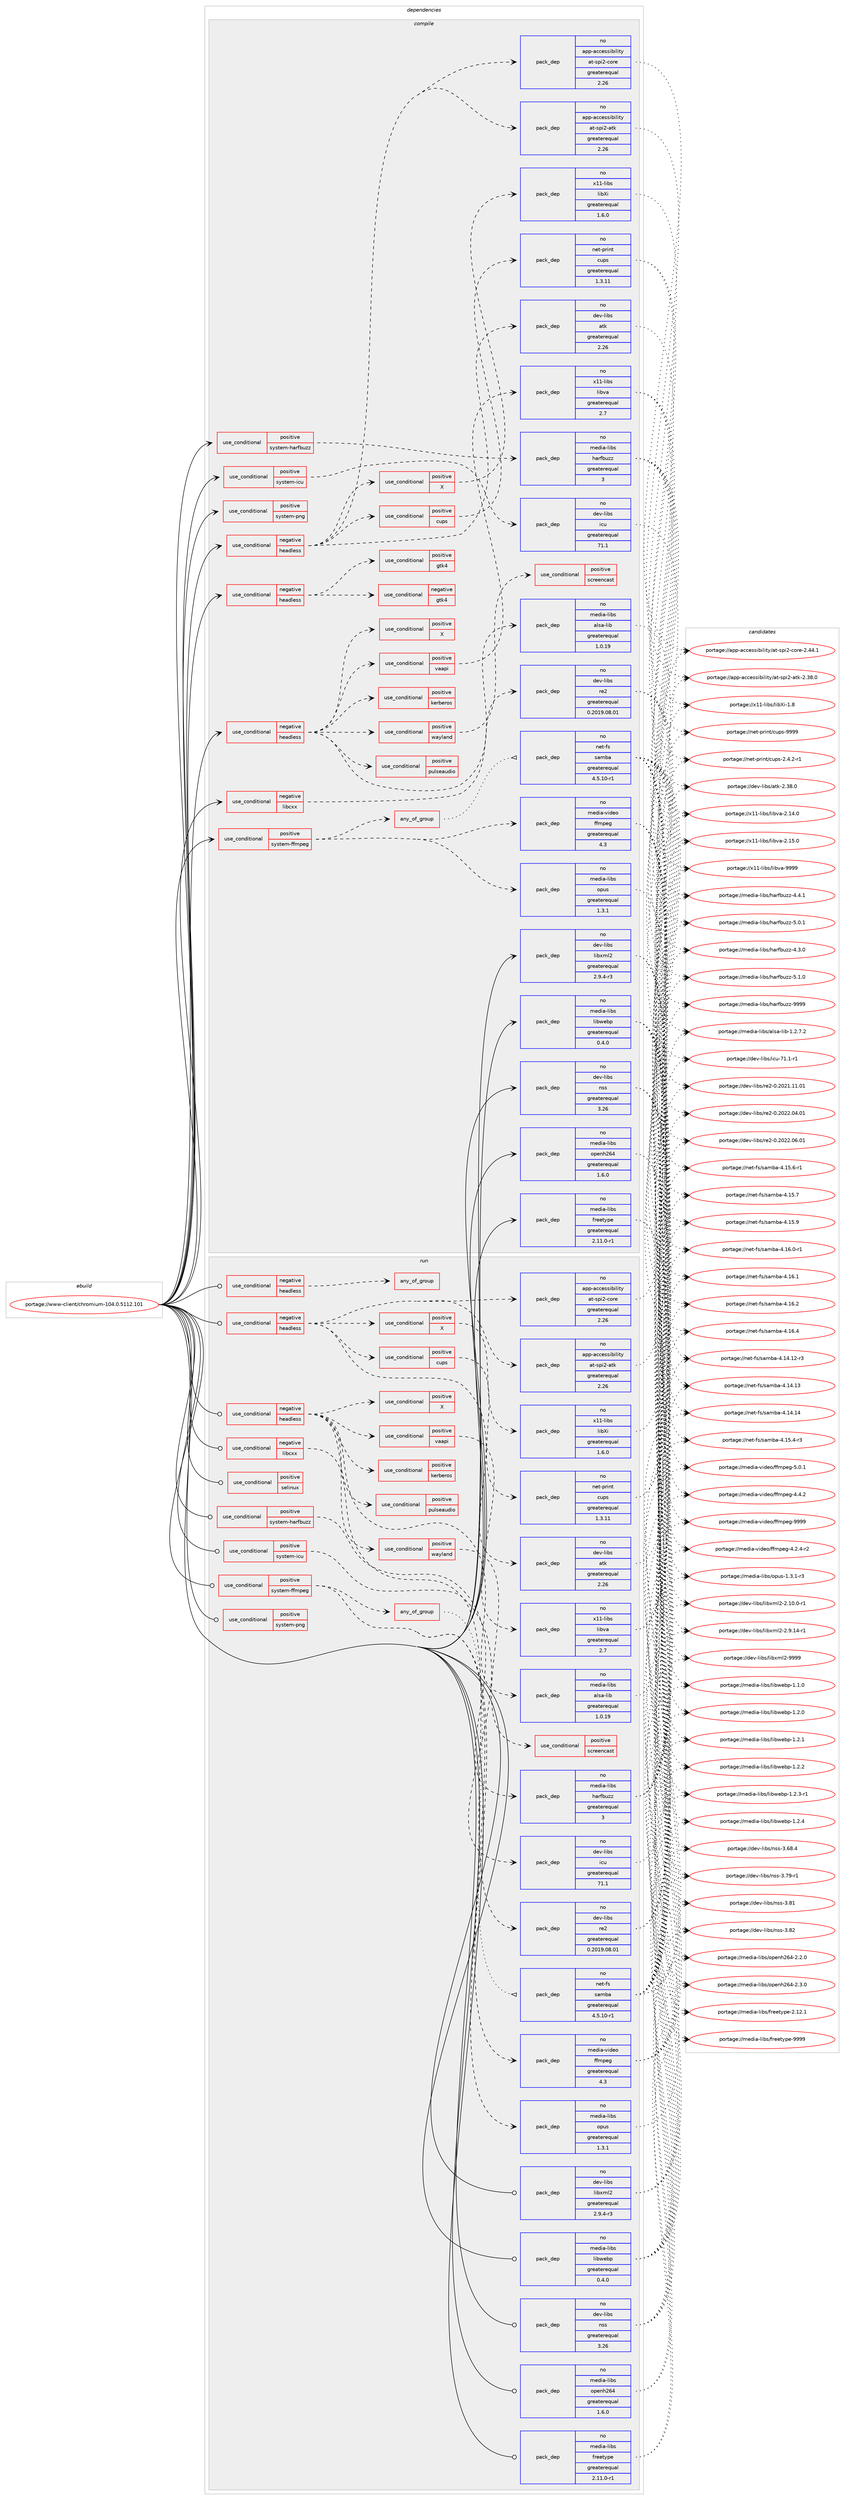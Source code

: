 digraph prolog {

# *************
# Graph options
# *************

newrank=true;
concentrate=true;
compound=true;
graph [rankdir=LR,fontname=Helvetica,fontsize=10,ranksep=1.5];#, ranksep=2.5, nodesep=0.2];
edge  [arrowhead=vee];
node  [fontname=Helvetica,fontsize=10];

# **********
# The ebuild
# **********

subgraph cluster_leftcol {
color=gray;
rank=same;
label=<<i>ebuild</i>>;
id [label="portage://www-client/chromium-104.0.5112.101", color=red, width=4, href="../www-client/chromium-104.0.5112.101.svg"];
}

# ****************
# The dependencies
# ****************

subgraph cluster_midcol {
color=gray;
label=<<i>dependencies</i>>;
subgraph cluster_compile {
fillcolor="#eeeeee";
style=filled;
label=<<i>compile</i>>;
subgraph cond201 {
dependency520 [label=<<TABLE BORDER="0" CELLBORDER="1" CELLSPACING="0" CELLPADDING="4"><TR><TD ROWSPAN="3" CELLPADDING="10">use_conditional</TD></TR><TR><TD>negative</TD></TR><TR><TD>headless</TD></TR></TABLE>>, shape=none, color=red];
subgraph cond202 {
dependency521 [label=<<TABLE BORDER="0" CELLBORDER="1" CELLSPACING="0" CELLPADDING="4"><TR><TD ROWSPAN="3" CELLPADDING="10">use_conditional</TD></TR><TR><TD>positive</TD></TR><TR><TD>X</TD></TR></TABLE>>, shape=none, color=red];
# *** BEGIN UNKNOWN DEPENDENCY TYPE (TODO) ***
# dependency521 -> package_dependency(portage://www-client/chromium-104.0.5112.101,install,no,x11-libs,libXcomposite,none,[,,],any_same_slot,[])
# *** END UNKNOWN DEPENDENCY TYPE (TODO) ***

# *** BEGIN UNKNOWN DEPENDENCY TYPE (TODO) ***
# dependency521 -> package_dependency(portage://www-client/chromium-104.0.5112.101,install,no,x11-libs,libXcursor,none,[,,],any_same_slot,[])
# *** END UNKNOWN DEPENDENCY TYPE (TODO) ***

# *** BEGIN UNKNOWN DEPENDENCY TYPE (TODO) ***
# dependency521 -> package_dependency(portage://www-client/chromium-104.0.5112.101,install,no,x11-libs,libXdamage,none,[,,],any_same_slot,[])
# *** END UNKNOWN DEPENDENCY TYPE (TODO) ***

# *** BEGIN UNKNOWN DEPENDENCY TYPE (TODO) ***
# dependency521 -> package_dependency(portage://www-client/chromium-104.0.5112.101,install,no,x11-libs,libXfixes,none,[,,],any_same_slot,[])
# *** END UNKNOWN DEPENDENCY TYPE (TODO) ***

subgraph pack271 {
dependency522 [label=<<TABLE BORDER="0" CELLBORDER="1" CELLSPACING="0" CELLPADDING="4" WIDTH="220"><TR><TD ROWSPAN="6" CELLPADDING="30">pack_dep</TD></TR><TR><TD WIDTH="110">no</TD></TR><TR><TD>x11-libs</TD></TR><TR><TD>libXi</TD></TR><TR><TD>greaterequal</TD></TR><TR><TD>1.6.0</TD></TR></TABLE>>, shape=none, color=blue];
}
dependency521:e -> dependency522:w [weight=20,style="dashed",arrowhead="vee"];
# *** BEGIN UNKNOWN DEPENDENCY TYPE (TODO) ***
# dependency521 -> package_dependency(portage://www-client/chromium-104.0.5112.101,install,no,x11-libs,libXrandr,none,[,,],any_same_slot,[])
# *** END UNKNOWN DEPENDENCY TYPE (TODO) ***

# *** BEGIN UNKNOWN DEPENDENCY TYPE (TODO) ***
# dependency521 -> package_dependency(portage://www-client/chromium-104.0.5112.101,install,no,x11-libs,libXrender,none,[,,],any_same_slot,[])
# *** END UNKNOWN DEPENDENCY TYPE (TODO) ***

# *** BEGIN UNKNOWN DEPENDENCY TYPE (TODO) ***
# dependency521 -> package_dependency(portage://www-client/chromium-104.0.5112.101,install,no,x11-libs,libXtst,none,[,,],any_same_slot,[])
# *** END UNKNOWN DEPENDENCY TYPE (TODO) ***

# *** BEGIN UNKNOWN DEPENDENCY TYPE (TODO) ***
# dependency521 -> package_dependency(portage://www-client/chromium-104.0.5112.101,install,no,x11-libs,libxshmfence,none,[,,],any_same_slot,[])
# *** END UNKNOWN DEPENDENCY TYPE (TODO) ***

}
dependency520:e -> dependency521:w [weight=20,style="dashed",arrowhead="vee"];
subgraph pack272 {
dependency523 [label=<<TABLE BORDER="0" CELLBORDER="1" CELLSPACING="0" CELLPADDING="4" WIDTH="220"><TR><TD ROWSPAN="6" CELLPADDING="30">pack_dep</TD></TR><TR><TD WIDTH="110">no</TD></TR><TR><TD>app-accessibility</TD></TR><TR><TD>at-spi2-atk</TD></TR><TR><TD>greaterequal</TD></TR><TR><TD>2.26</TD></TR></TABLE>>, shape=none, color=blue];
}
dependency520:e -> dependency523:w [weight=20,style="dashed",arrowhead="vee"];
subgraph pack273 {
dependency524 [label=<<TABLE BORDER="0" CELLBORDER="1" CELLSPACING="0" CELLPADDING="4" WIDTH="220"><TR><TD ROWSPAN="6" CELLPADDING="30">pack_dep</TD></TR><TR><TD WIDTH="110">no</TD></TR><TR><TD>app-accessibility</TD></TR><TR><TD>at-spi2-core</TD></TR><TR><TD>greaterequal</TD></TR><TR><TD>2.26</TD></TR></TABLE>>, shape=none, color=blue];
}
dependency520:e -> dependency524:w [weight=20,style="dashed",arrowhead="vee"];
subgraph pack274 {
dependency525 [label=<<TABLE BORDER="0" CELLBORDER="1" CELLSPACING="0" CELLPADDING="4" WIDTH="220"><TR><TD ROWSPAN="6" CELLPADDING="30">pack_dep</TD></TR><TR><TD WIDTH="110">no</TD></TR><TR><TD>dev-libs</TD></TR><TR><TD>atk</TD></TR><TR><TD>greaterequal</TD></TR><TR><TD>2.26</TD></TR></TABLE>>, shape=none, color=blue];
}
dependency520:e -> dependency525:w [weight=20,style="dashed",arrowhead="vee"];
# *** BEGIN UNKNOWN DEPENDENCY TYPE (TODO) ***
# dependency520 -> package_dependency(portage://www-client/chromium-104.0.5112.101,install,no,media-libs,mesa,none,[,,],any_same_slot,[use(optenable(X),none),use(optenable(wayland),none)])
# *** END UNKNOWN DEPENDENCY TYPE (TODO) ***

subgraph cond203 {
dependency526 [label=<<TABLE BORDER="0" CELLBORDER="1" CELLSPACING="0" CELLPADDING="4"><TR><TD ROWSPAN="3" CELLPADDING="10">use_conditional</TD></TR><TR><TD>positive</TD></TR><TR><TD>cups</TD></TR></TABLE>>, shape=none, color=red];
subgraph pack275 {
dependency527 [label=<<TABLE BORDER="0" CELLBORDER="1" CELLSPACING="0" CELLPADDING="4" WIDTH="220"><TR><TD ROWSPAN="6" CELLPADDING="30">pack_dep</TD></TR><TR><TD WIDTH="110">no</TD></TR><TR><TD>net-print</TD></TR><TR><TD>cups</TD></TR><TR><TD>greaterequal</TD></TR><TR><TD>1.3.11</TD></TR></TABLE>>, shape=none, color=blue];
}
dependency526:e -> dependency527:w [weight=20,style="dashed",arrowhead="vee"];
}
dependency520:e -> dependency526:w [weight=20,style="dashed",arrowhead="vee"];
# *** BEGIN UNKNOWN DEPENDENCY TYPE (TODO) ***
# dependency520 -> package_dependency(portage://www-client/chromium-104.0.5112.101,install,no,virtual,udev,none,[,,],[],[])
# *** END UNKNOWN DEPENDENCY TYPE (TODO) ***

# *** BEGIN UNKNOWN DEPENDENCY TYPE (TODO) ***
# dependency520 -> package_dependency(portage://www-client/chromium-104.0.5112.101,install,no,x11-libs,cairo,none,[,,],any_same_slot,[])
# *** END UNKNOWN DEPENDENCY TYPE (TODO) ***

# *** BEGIN UNKNOWN DEPENDENCY TYPE (TODO) ***
# dependency520 -> package_dependency(portage://www-client/chromium-104.0.5112.101,install,no,x11-libs,gdk-pixbuf,none,[,,],[slot(2)],[])
# *** END UNKNOWN DEPENDENCY TYPE (TODO) ***

# *** BEGIN UNKNOWN DEPENDENCY TYPE (TODO) ***
# dependency520 -> package_dependency(portage://www-client/chromium-104.0.5112.101,install,no,x11-libs,pango,none,[,,],any_same_slot,[])
# *** END UNKNOWN DEPENDENCY TYPE (TODO) ***

}
id:e -> dependency520:w [weight=20,style="solid",arrowhead="vee"];
subgraph cond204 {
dependency528 [label=<<TABLE BORDER="0" CELLBORDER="1" CELLSPACING="0" CELLPADDING="4"><TR><TD ROWSPAN="3" CELLPADDING="10">use_conditional</TD></TR><TR><TD>negative</TD></TR><TR><TD>headless</TD></TR></TABLE>>, shape=none, color=red];
subgraph cond205 {
dependency529 [label=<<TABLE BORDER="0" CELLBORDER="1" CELLSPACING="0" CELLPADDING="4"><TR><TD ROWSPAN="3" CELLPADDING="10">use_conditional</TD></TR><TR><TD>positive</TD></TR><TR><TD>gtk4</TD></TR></TABLE>>, shape=none, color=red];
# *** BEGIN UNKNOWN DEPENDENCY TYPE (TODO) ***
# dependency529 -> package_dependency(portage://www-client/chromium-104.0.5112.101,install,no,gui-libs,gtk,none,[,,],[slot(4)],[use(optenable(X),none),use(optenable(wayland),none)])
# *** END UNKNOWN DEPENDENCY TYPE (TODO) ***

}
dependency528:e -> dependency529:w [weight=20,style="dashed",arrowhead="vee"];
subgraph cond206 {
dependency530 [label=<<TABLE BORDER="0" CELLBORDER="1" CELLSPACING="0" CELLPADDING="4"><TR><TD ROWSPAN="3" CELLPADDING="10">use_conditional</TD></TR><TR><TD>negative</TD></TR><TR><TD>gtk4</TD></TR></TABLE>>, shape=none, color=red];
# *** BEGIN UNKNOWN DEPENDENCY TYPE (TODO) ***
# dependency530 -> package_dependency(portage://www-client/chromium-104.0.5112.101,install,no,x11-libs,gtk+,none,[,,],[slot(3)],[use(optenable(X),none),use(optenable(wayland),none)])
# *** END UNKNOWN DEPENDENCY TYPE (TODO) ***

}
dependency528:e -> dependency530:w [weight=20,style="dashed",arrowhead="vee"];
}
id:e -> dependency528:w [weight=20,style="solid",arrowhead="vee"];
subgraph cond207 {
dependency531 [label=<<TABLE BORDER="0" CELLBORDER="1" CELLSPACING="0" CELLPADDING="4"><TR><TD ROWSPAN="3" CELLPADDING="10">use_conditional</TD></TR><TR><TD>negative</TD></TR><TR><TD>headless</TD></TR></TABLE>>, shape=none, color=red];
# *** BEGIN UNKNOWN DEPENDENCY TYPE (TODO) ***
# dependency531 -> package_dependency(portage://www-client/chromium-104.0.5112.101,install,no,dev-libs,glib,none,[,,],[slot(2)],[])
# *** END UNKNOWN DEPENDENCY TYPE (TODO) ***

subgraph pack276 {
dependency532 [label=<<TABLE BORDER="0" CELLBORDER="1" CELLSPACING="0" CELLPADDING="4" WIDTH="220"><TR><TD ROWSPAN="6" CELLPADDING="30">pack_dep</TD></TR><TR><TD WIDTH="110">no</TD></TR><TR><TD>media-libs</TD></TR><TR><TD>alsa-lib</TD></TR><TR><TD>greaterequal</TD></TR><TR><TD>1.0.19</TD></TR></TABLE>>, shape=none, color=blue];
}
dependency531:e -> dependency532:w [weight=20,style="dashed",arrowhead="vee"];
subgraph cond208 {
dependency533 [label=<<TABLE BORDER="0" CELLBORDER="1" CELLSPACING="0" CELLPADDING="4"><TR><TD ROWSPAN="3" CELLPADDING="10">use_conditional</TD></TR><TR><TD>positive</TD></TR><TR><TD>pulseaudio</TD></TR></TABLE>>, shape=none, color=red];
# *** BEGIN UNKNOWN DEPENDENCY TYPE (TODO) ***
# dependency533 -> package_dependency(portage://www-client/chromium-104.0.5112.101,install,no,media-sound,pulseaudio,none,[,,],any_same_slot,[])
# *** END UNKNOWN DEPENDENCY TYPE (TODO) ***

}
dependency531:e -> dependency533:w [weight=20,style="dashed",arrowhead="vee"];
# *** BEGIN UNKNOWN DEPENDENCY TYPE (TODO) ***
# dependency531 -> package_dependency(portage://www-client/chromium-104.0.5112.101,install,no,sys-apps,pciutils,none,[,,],any_same_slot,[])
# *** END UNKNOWN DEPENDENCY TYPE (TODO) ***

subgraph cond209 {
dependency534 [label=<<TABLE BORDER="0" CELLBORDER="1" CELLSPACING="0" CELLPADDING="4"><TR><TD ROWSPAN="3" CELLPADDING="10">use_conditional</TD></TR><TR><TD>positive</TD></TR><TR><TD>kerberos</TD></TR></TABLE>>, shape=none, color=red];
# *** BEGIN UNKNOWN DEPENDENCY TYPE (TODO) ***
# dependency534 -> package_dependency(portage://www-client/chromium-104.0.5112.101,install,no,virtual,krb5,none,[,,],[],[])
# *** END UNKNOWN DEPENDENCY TYPE (TODO) ***

}
dependency531:e -> dependency534:w [weight=20,style="dashed",arrowhead="vee"];
subgraph cond210 {
dependency535 [label=<<TABLE BORDER="0" CELLBORDER="1" CELLSPACING="0" CELLPADDING="4"><TR><TD ROWSPAN="3" CELLPADDING="10">use_conditional</TD></TR><TR><TD>positive</TD></TR><TR><TD>vaapi</TD></TR></TABLE>>, shape=none, color=red];
subgraph pack277 {
dependency536 [label=<<TABLE BORDER="0" CELLBORDER="1" CELLSPACING="0" CELLPADDING="4" WIDTH="220"><TR><TD ROWSPAN="6" CELLPADDING="30">pack_dep</TD></TR><TR><TD WIDTH="110">no</TD></TR><TR><TD>x11-libs</TD></TR><TR><TD>libva</TD></TR><TR><TD>greaterequal</TD></TR><TR><TD>2.7</TD></TR></TABLE>>, shape=none, color=blue];
}
dependency535:e -> dependency536:w [weight=20,style="dashed",arrowhead="vee"];
}
dependency531:e -> dependency535:w [weight=20,style="dashed",arrowhead="vee"];
subgraph cond211 {
dependency537 [label=<<TABLE BORDER="0" CELLBORDER="1" CELLSPACING="0" CELLPADDING="4"><TR><TD ROWSPAN="3" CELLPADDING="10">use_conditional</TD></TR><TR><TD>positive</TD></TR><TR><TD>X</TD></TR></TABLE>>, shape=none, color=red];
# *** BEGIN UNKNOWN DEPENDENCY TYPE (TODO) ***
# dependency537 -> package_dependency(portage://www-client/chromium-104.0.5112.101,install,no,x11-libs,libX11,none,[,,],any_same_slot,[])
# *** END UNKNOWN DEPENDENCY TYPE (TODO) ***

# *** BEGIN UNKNOWN DEPENDENCY TYPE (TODO) ***
# dependency537 -> package_dependency(portage://www-client/chromium-104.0.5112.101,install,no,x11-libs,libXext,none,[,,],any_same_slot,[])
# *** END UNKNOWN DEPENDENCY TYPE (TODO) ***

# *** BEGIN UNKNOWN DEPENDENCY TYPE (TODO) ***
# dependency537 -> package_dependency(portage://www-client/chromium-104.0.5112.101,install,no,x11-libs,libxcb,none,[,,],any_same_slot,[])
# *** END UNKNOWN DEPENDENCY TYPE (TODO) ***

}
dependency531:e -> dependency537:w [weight=20,style="dashed",arrowhead="vee"];
# *** BEGIN UNKNOWN DEPENDENCY TYPE (TODO) ***
# dependency531 -> package_dependency(portage://www-client/chromium-104.0.5112.101,install,no,x11-libs,libxkbcommon,none,[,,],any_same_slot,[])
# *** END UNKNOWN DEPENDENCY TYPE (TODO) ***

subgraph cond212 {
dependency538 [label=<<TABLE BORDER="0" CELLBORDER="1" CELLSPACING="0" CELLPADDING="4"><TR><TD ROWSPAN="3" CELLPADDING="10">use_conditional</TD></TR><TR><TD>positive</TD></TR><TR><TD>wayland</TD></TR></TABLE>>, shape=none, color=red];
# *** BEGIN UNKNOWN DEPENDENCY TYPE (TODO) ***
# dependency538 -> package_dependency(portage://www-client/chromium-104.0.5112.101,install,no,dev-libs,wayland,none,[,,],any_same_slot,[])
# *** END UNKNOWN DEPENDENCY TYPE (TODO) ***

subgraph cond213 {
dependency539 [label=<<TABLE BORDER="0" CELLBORDER="1" CELLSPACING="0" CELLPADDING="4"><TR><TD ROWSPAN="3" CELLPADDING="10">use_conditional</TD></TR><TR><TD>positive</TD></TR><TR><TD>screencast</TD></TR></TABLE>>, shape=none, color=red];
# *** BEGIN UNKNOWN DEPENDENCY TYPE (TODO) ***
# dependency539 -> package_dependency(portage://www-client/chromium-104.0.5112.101,install,no,media-video,pipewire,none,[,,],any_same_slot,[])
# *** END UNKNOWN DEPENDENCY TYPE (TODO) ***

}
dependency538:e -> dependency539:w [weight=20,style="dashed",arrowhead="vee"];
}
dependency531:e -> dependency538:w [weight=20,style="dashed",arrowhead="vee"];
}
id:e -> dependency531:w [weight=20,style="solid",arrowhead="vee"];
subgraph cond214 {
dependency540 [label=<<TABLE BORDER="0" CELLBORDER="1" CELLSPACING="0" CELLPADDING="4"><TR><TD ROWSPAN="3" CELLPADDING="10">use_conditional</TD></TR><TR><TD>negative</TD></TR><TR><TD>libcxx</TD></TR></TABLE>>, shape=none, color=red];
subgraph pack278 {
dependency541 [label=<<TABLE BORDER="0" CELLBORDER="1" CELLSPACING="0" CELLPADDING="4" WIDTH="220"><TR><TD ROWSPAN="6" CELLPADDING="30">pack_dep</TD></TR><TR><TD WIDTH="110">no</TD></TR><TR><TD>dev-libs</TD></TR><TR><TD>re2</TD></TR><TR><TD>greaterequal</TD></TR><TR><TD>0.2019.08.01</TD></TR></TABLE>>, shape=none, color=blue];
}
dependency540:e -> dependency541:w [weight=20,style="dashed",arrowhead="vee"];
}
id:e -> dependency540:w [weight=20,style="solid",arrowhead="vee"];
subgraph cond215 {
dependency542 [label=<<TABLE BORDER="0" CELLBORDER="1" CELLSPACING="0" CELLPADDING="4"><TR><TD ROWSPAN="3" CELLPADDING="10">use_conditional</TD></TR><TR><TD>positive</TD></TR><TR><TD>system-ffmpeg</TD></TR></TABLE>>, shape=none, color=red];
subgraph pack279 {
dependency543 [label=<<TABLE BORDER="0" CELLBORDER="1" CELLSPACING="0" CELLPADDING="4" WIDTH="220"><TR><TD ROWSPAN="6" CELLPADDING="30">pack_dep</TD></TR><TR><TD WIDTH="110">no</TD></TR><TR><TD>media-video</TD></TR><TR><TD>ffmpeg</TD></TR><TR><TD>greaterequal</TD></TR><TR><TD>4.3</TD></TR></TABLE>>, shape=none, color=blue];
}
dependency542:e -> dependency543:w [weight=20,style="dashed",arrowhead="vee"];
subgraph any50 {
dependency544 [label=<<TABLE BORDER="0" CELLBORDER="1" CELLSPACING="0" CELLPADDING="4"><TR><TD CELLPADDING="10">any_of_group</TD></TR></TABLE>>, shape=none, color=red];# *** BEGIN UNKNOWN DEPENDENCY TYPE (TODO) ***
# dependency544 -> package_dependency(portage://www-client/chromium-104.0.5112.101,install,no,media-video,ffmpeg,none,[,,],[],[use(disable(samba),none)])
# *** END UNKNOWN DEPENDENCY TYPE (TODO) ***

subgraph pack280 {
dependency545 [label=<<TABLE BORDER="0" CELLBORDER="1" CELLSPACING="0" CELLPADDING="4" WIDTH="220"><TR><TD ROWSPAN="6" CELLPADDING="30">pack_dep</TD></TR><TR><TD WIDTH="110">no</TD></TR><TR><TD>net-fs</TD></TR><TR><TD>samba</TD></TR><TR><TD>greaterequal</TD></TR><TR><TD>4.5.10-r1</TD></TR></TABLE>>, shape=none, color=blue];
}
dependency544:e -> dependency545:w [weight=20,style="dotted",arrowhead="oinv"];
}
dependency542:e -> dependency544:w [weight=20,style="dashed",arrowhead="vee"];
subgraph pack281 {
dependency546 [label=<<TABLE BORDER="0" CELLBORDER="1" CELLSPACING="0" CELLPADDING="4" WIDTH="220"><TR><TD ROWSPAN="6" CELLPADDING="30">pack_dep</TD></TR><TR><TD WIDTH="110">no</TD></TR><TR><TD>media-libs</TD></TR><TR><TD>opus</TD></TR><TR><TD>greaterequal</TD></TR><TR><TD>1.3.1</TD></TR></TABLE>>, shape=none, color=blue];
}
dependency542:e -> dependency546:w [weight=20,style="dashed",arrowhead="vee"];
}
id:e -> dependency542:w [weight=20,style="solid",arrowhead="vee"];
subgraph cond216 {
dependency547 [label=<<TABLE BORDER="0" CELLBORDER="1" CELLSPACING="0" CELLPADDING="4"><TR><TD ROWSPAN="3" CELLPADDING="10">use_conditional</TD></TR><TR><TD>positive</TD></TR><TR><TD>system-harfbuzz</TD></TR></TABLE>>, shape=none, color=red];
subgraph pack282 {
dependency548 [label=<<TABLE BORDER="0" CELLBORDER="1" CELLSPACING="0" CELLPADDING="4" WIDTH="220"><TR><TD ROWSPAN="6" CELLPADDING="30">pack_dep</TD></TR><TR><TD WIDTH="110">no</TD></TR><TR><TD>media-libs</TD></TR><TR><TD>harfbuzz</TD></TR><TR><TD>greaterequal</TD></TR><TR><TD>3</TD></TR></TABLE>>, shape=none, color=blue];
}
dependency547:e -> dependency548:w [weight=20,style="dashed",arrowhead="vee"];
}
id:e -> dependency547:w [weight=20,style="solid",arrowhead="vee"];
subgraph cond217 {
dependency549 [label=<<TABLE BORDER="0" CELLBORDER="1" CELLSPACING="0" CELLPADDING="4"><TR><TD ROWSPAN="3" CELLPADDING="10">use_conditional</TD></TR><TR><TD>positive</TD></TR><TR><TD>system-icu</TD></TR></TABLE>>, shape=none, color=red];
subgraph pack283 {
dependency550 [label=<<TABLE BORDER="0" CELLBORDER="1" CELLSPACING="0" CELLPADDING="4" WIDTH="220"><TR><TD ROWSPAN="6" CELLPADDING="30">pack_dep</TD></TR><TR><TD WIDTH="110">no</TD></TR><TR><TD>dev-libs</TD></TR><TR><TD>icu</TD></TR><TR><TD>greaterequal</TD></TR><TR><TD>71.1</TD></TR></TABLE>>, shape=none, color=blue];
}
dependency549:e -> dependency550:w [weight=20,style="dashed",arrowhead="vee"];
}
id:e -> dependency549:w [weight=20,style="solid",arrowhead="vee"];
subgraph cond218 {
dependency551 [label=<<TABLE BORDER="0" CELLBORDER="1" CELLSPACING="0" CELLPADDING="4"><TR><TD ROWSPAN="3" CELLPADDING="10">use_conditional</TD></TR><TR><TD>positive</TD></TR><TR><TD>system-png</TD></TR></TABLE>>, shape=none, color=red];
# *** BEGIN UNKNOWN DEPENDENCY TYPE (TODO) ***
# dependency551 -> package_dependency(portage://www-client/chromium-104.0.5112.101,install,no,media-libs,libpng,none,[,,],any_same_slot,[use(disable(apng),none)])
# *** END UNKNOWN DEPENDENCY TYPE (TODO) ***

}
id:e -> dependency551:w [weight=20,style="solid",arrowhead="vee"];
# *** BEGIN UNKNOWN DEPENDENCY TYPE (TODO) ***
# id -> package_dependency(portage://www-client/chromium-104.0.5112.101,install,no,app-arch,bzip2,none,[,,],any_same_slot,[])
# *** END UNKNOWN DEPENDENCY TYPE (TODO) ***

# *** BEGIN UNKNOWN DEPENDENCY TYPE (TODO) ***
# id -> package_dependency(portage://www-client/chromium-104.0.5112.101,install,no,dev-libs,expat,none,[,,],any_same_slot,[])
# *** END UNKNOWN DEPENDENCY TYPE (TODO) ***

subgraph pack284 {
dependency552 [label=<<TABLE BORDER="0" CELLBORDER="1" CELLSPACING="0" CELLPADDING="4" WIDTH="220"><TR><TD ROWSPAN="6" CELLPADDING="30">pack_dep</TD></TR><TR><TD WIDTH="110">no</TD></TR><TR><TD>dev-libs</TD></TR><TR><TD>libxml2</TD></TR><TR><TD>greaterequal</TD></TR><TR><TD>2.9.4-r3</TD></TR></TABLE>>, shape=none, color=blue];
}
id:e -> dependency552:w [weight=20,style="solid",arrowhead="vee"];
# *** BEGIN UNKNOWN DEPENDENCY TYPE (TODO) ***
# id -> package_dependency(portage://www-client/chromium-104.0.5112.101,install,no,dev-libs,libxslt,none,[,,],any_same_slot,[])
# *** END UNKNOWN DEPENDENCY TYPE (TODO) ***

# *** BEGIN UNKNOWN DEPENDENCY TYPE (TODO) ***
# id -> package_dependency(portage://www-client/chromium-104.0.5112.101,install,no,dev-libs,nspr,none,[,,],any_same_slot,[])
# *** END UNKNOWN DEPENDENCY TYPE (TODO) ***

subgraph pack285 {
dependency553 [label=<<TABLE BORDER="0" CELLBORDER="1" CELLSPACING="0" CELLPADDING="4" WIDTH="220"><TR><TD ROWSPAN="6" CELLPADDING="30">pack_dep</TD></TR><TR><TD WIDTH="110">no</TD></TR><TR><TD>dev-libs</TD></TR><TR><TD>nss</TD></TR><TR><TD>greaterequal</TD></TR><TR><TD>3.26</TD></TR></TABLE>>, shape=none, color=blue];
}
id:e -> dependency553:w [weight=20,style="solid",arrowhead="vee"];
# *** BEGIN UNKNOWN DEPENDENCY TYPE (TODO) ***
# id -> package_dependency(portage://www-client/chromium-104.0.5112.101,install,no,media-libs,flac,none,[,,],any_same_slot,[])
# *** END UNKNOWN DEPENDENCY TYPE (TODO) ***

# *** BEGIN UNKNOWN DEPENDENCY TYPE (TODO) ***
# id -> package_dependency(portage://www-client/chromium-104.0.5112.101,install,no,media-libs,fontconfig,none,[,,],any_same_slot,[])
# *** END UNKNOWN DEPENDENCY TYPE (TODO) ***

subgraph pack286 {
dependency554 [label=<<TABLE BORDER="0" CELLBORDER="1" CELLSPACING="0" CELLPADDING="4" WIDTH="220"><TR><TD ROWSPAN="6" CELLPADDING="30">pack_dep</TD></TR><TR><TD WIDTH="110">no</TD></TR><TR><TD>media-libs</TD></TR><TR><TD>freetype</TD></TR><TR><TD>greaterequal</TD></TR><TR><TD>2.11.0-r1</TD></TR></TABLE>>, shape=none, color=blue];
}
id:e -> dependency554:w [weight=20,style="solid",arrowhead="vee"];
# *** BEGIN UNKNOWN DEPENDENCY TYPE (TODO) ***
# id -> package_dependency(portage://www-client/chromium-104.0.5112.101,install,no,media-libs,libjpeg-turbo,none,[,,],any_same_slot,[])
# *** END UNKNOWN DEPENDENCY TYPE (TODO) ***

subgraph pack287 {
dependency555 [label=<<TABLE BORDER="0" CELLBORDER="1" CELLSPACING="0" CELLPADDING="4" WIDTH="220"><TR><TD ROWSPAN="6" CELLPADDING="30">pack_dep</TD></TR><TR><TD WIDTH="110">no</TD></TR><TR><TD>media-libs</TD></TR><TR><TD>libwebp</TD></TR><TR><TD>greaterequal</TD></TR><TR><TD>0.4.0</TD></TR></TABLE>>, shape=none, color=blue];
}
id:e -> dependency555:w [weight=20,style="solid",arrowhead="vee"];
# *** BEGIN UNKNOWN DEPENDENCY TYPE (TODO) ***
# id -> package_dependency(portage://www-client/chromium-104.0.5112.101,install,no,media-libs,mesa,none,[,,],any_same_slot,[use(enable(gbm),positive)])
# *** END UNKNOWN DEPENDENCY TYPE (TODO) ***

subgraph pack288 {
dependency556 [label=<<TABLE BORDER="0" CELLBORDER="1" CELLSPACING="0" CELLPADDING="4" WIDTH="220"><TR><TD ROWSPAN="6" CELLPADDING="30">pack_dep</TD></TR><TR><TD WIDTH="110">no</TD></TR><TR><TD>media-libs</TD></TR><TR><TD>openh264</TD></TR><TR><TD>greaterequal</TD></TR><TR><TD>1.6.0</TD></TR></TABLE>>, shape=none, color=blue];
}
id:e -> dependency556:w [weight=20,style="solid",arrowhead="vee"];
# *** BEGIN UNKNOWN DEPENDENCY TYPE (TODO) ***
# id -> package_dependency(portage://www-client/chromium-104.0.5112.101,install,no,net-misc,curl,none,[,,],[],[use(enable(ssl),none)])
# *** END UNKNOWN DEPENDENCY TYPE (TODO) ***

# *** BEGIN UNKNOWN DEPENDENCY TYPE (TODO) ***
# id -> package_dependency(portage://www-client/chromium-104.0.5112.101,install,no,sys-apps,dbus,none,[,,],any_same_slot,[])
# *** END UNKNOWN DEPENDENCY TYPE (TODO) ***

# *** BEGIN UNKNOWN DEPENDENCY TYPE (TODO) ***
# id -> package_dependency(portage://www-client/chromium-104.0.5112.101,install,no,sys-libs,zlib,none,[,,],any_same_slot,[])
# *** END UNKNOWN DEPENDENCY TYPE (TODO) ***

# *** BEGIN UNKNOWN DEPENDENCY TYPE (TODO) ***
# id -> package_dependency(portage://www-client/chromium-104.0.5112.101,install,no,sys-libs,zlib,none,[,,],any_same_slot,[use(enable(minizip),none)])
# *** END UNKNOWN DEPENDENCY TYPE (TODO) ***

# *** BEGIN UNKNOWN DEPENDENCY TYPE (TODO) ***
# id -> package_dependency(portage://www-client/chromium-104.0.5112.101,install,no,x11-libs,libdrm,none,[,,],any_same_slot,[])
# *** END UNKNOWN DEPENDENCY TYPE (TODO) ***

# *** BEGIN UNKNOWN DEPENDENCY TYPE (TODO) ***
# id -> package_dependency(portage://www-client/chromium-104.0.5112.101,install,strong,sys-devel,llvm,none,[,,],[slot(0)],[])
# *** END UNKNOWN DEPENDENCY TYPE (TODO) ***

}
subgraph cluster_compileandrun {
fillcolor="#eeeeee";
style=filled;
label=<<i>compile and run</i>>;
}
subgraph cluster_run {
fillcolor="#eeeeee";
style=filled;
label=<<i>run</i>>;
subgraph cond219 {
dependency557 [label=<<TABLE BORDER="0" CELLBORDER="1" CELLSPACING="0" CELLPADDING="4"><TR><TD ROWSPAN="3" CELLPADDING="10">use_conditional</TD></TR><TR><TD>negative</TD></TR><TR><TD>headless</TD></TR></TABLE>>, shape=none, color=red];
subgraph any51 {
dependency558 [label=<<TABLE BORDER="0" CELLBORDER="1" CELLSPACING="0" CELLPADDING="4"><TR><TD CELLPADDING="10">any_of_group</TD></TR></TABLE>>, shape=none, color=red];# *** BEGIN UNKNOWN DEPENDENCY TYPE (TODO) ***
# dependency558 -> package_dependency(portage://www-client/chromium-104.0.5112.101,run,no,x11-libs,gtk+,none,[,,],[slot(3)],[use(optenable(X),none),use(optenable(wayland),none)])
# *** END UNKNOWN DEPENDENCY TYPE (TODO) ***

# *** BEGIN UNKNOWN DEPENDENCY TYPE (TODO) ***
# dependency558 -> package_dependency(portage://www-client/chromium-104.0.5112.101,run,no,gui-libs,gtk,none,[,,],[slot(4)],[use(optenable(X),none),use(optenable(wayland),none)])
# *** END UNKNOWN DEPENDENCY TYPE (TODO) ***

}
dependency557:e -> dependency558:w [weight=20,style="dashed",arrowhead="vee"];
# *** BEGIN UNKNOWN DEPENDENCY TYPE (TODO) ***
# dependency557 -> package_dependency(portage://www-client/chromium-104.0.5112.101,run,no,x11-misc,xdg-utils,none,[,,],[],[])
# *** END UNKNOWN DEPENDENCY TYPE (TODO) ***

}
id:e -> dependency557:w [weight=20,style="solid",arrowhead="odot"];
subgraph cond220 {
dependency559 [label=<<TABLE BORDER="0" CELLBORDER="1" CELLSPACING="0" CELLPADDING="4"><TR><TD ROWSPAN="3" CELLPADDING="10">use_conditional</TD></TR><TR><TD>negative</TD></TR><TR><TD>headless</TD></TR></TABLE>>, shape=none, color=red];
subgraph cond221 {
dependency560 [label=<<TABLE BORDER="0" CELLBORDER="1" CELLSPACING="0" CELLPADDING="4"><TR><TD ROWSPAN="3" CELLPADDING="10">use_conditional</TD></TR><TR><TD>positive</TD></TR><TR><TD>X</TD></TR></TABLE>>, shape=none, color=red];
# *** BEGIN UNKNOWN DEPENDENCY TYPE (TODO) ***
# dependency560 -> package_dependency(portage://www-client/chromium-104.0.5112.101,run,no,x11-libs,libXcomposite,none,[,,],any_same_slot,[])
# *** END UNKNOWN DEPENDENCY TYPE (TODO) ***

# *** BEGIN UNKNOWN DEPENDENCY TYPE (TODO) ***
# dependency560 -> package_dependency(portage://www-client/chromium-104.0.5112.101,run,no,x11-libs,libXcursor,none,[,,],any_same_slot,[])
# *** END UNKNOWN DEPENDENCY TYPE (TODO) ***

# *** BEGIN UNKNOWN DEPENDENCY TYPE (TODO) ***
# dependency560 -> package_dependency(portage://www-client/chromium-104.0.5112.101,run,no,x11-libs,libXdamage,none,[,,],any_same_slot,[])
# *** END UNKNOWN DEPENDENCY TYPE (TODO) ***

# *** BEGIN UNKNOWN DEPENDENCY TYPE (TODO) ***
# dependency560 -> package_dependency(portage://www-client/chromium-104.0.5112.101,run,no,x11-libs,libXfixes,none,[,,],any_same_slot,[])
# *** END UNKNOWN DEPENDENCY TYPE (TODO) ***

subgraph pack289 {
dependency561 [label=<<TABLE BORDER="0" CELLBORDER="1" CELLSPACING="0" CELLPADDING="4" WIDTH="220"><TR><TD ROWSPAN="6" CELLPADDING="30">pack_dep</TD></TR><TR><TD WIDTH="110">no</TD></TR><TR><TD>x11-libs</TD></TR><TR><TD>libXi</TD></TR><TR><TD>greaterequal</TD></TR><TR><TD>1.6.0</TD></TR></TABLE>>, shape=none, color=blue];
}
dependency560:e -> dependency561:w [weight=20,style="dashed",arrowhead="vee"];
# *** BEGIN UNKNOWN DEPENDENCY TYPE (TODO) ***
# dependency560 -> package_dependency(portage://www-client/chromium-104.0.5112.101,run,no,x11-libs,libXrandr,none,[,,],any_same_slot,[])
# *** END UNKNOWN DEPENDENCY TYPE (TODO) ***

# *** BEGIN UNKNOWN DEPENDENCY TYPE (TODO) ***
# dependency560 -> package_dependency(portage://www-client/chromium-104.0.5112.101,run,no,x11-libs,libXrender,none,[,,],any_same_slot,[])
# *** END UNKNOWN DEPENDENCY TYPE (TODO) ***

# *** BEGIN UNKNOWN DEPENDENCY TYPE (TODO) ***
# dependency560 -> package_dependency(portage://www-client/chromium-104.0.5112.101,run,no,x11-libs,libXtst,none,[,,],any_same_slot,[])
# *** END UNKNOWN DEPENDENCY TYPE (TODO) ***

# *** BEGIN UNKNOWN DEPENDENCY TYPE (TODO) ***
# dependency560 -> package_dependency(portage://www-client/chromium-104.0.5112.101,run,no,x11-libs,libxshmfence,none,[,,],any_same_slot,[])
# *** END UNKNOWN DEPENDENCY TYPE (TODO) ***

}
dependency559:e -> dependency560:w [weight=20,style="dashed",arrowhead="vee"];
subgraph pack290 {
dependency562 [label=<<TABLE BORDER="0" CELLBORDER="1" CELLSPACING="0" CELLPADDING="4" WIDTH="220"><TR><TD ROWSPAN="6" CELLPADDING="30">pack_dep</TD></TR><TR><TD WIDTH="110">no</TD></TR><TR><TD>app-accessibility</TD></TR><TR><TD>at-spi2-atk</TD></TR><TR><TD>greaterequal</TD></TR><TR><TD>2.26</TD></TR></TABLE>>, shape=none, color=blue];
}
dependency559:e -> dependency562:w [weight=20,style="dashed",arrowhead="vee"];
subgraph pack291 {
dependency563 [label=<<TABLE BORDER="0" CELLBORDER="1" CELLSPACING="0" CELLPADDING="4" WIDTH="220"><TR><TD ROWSPAN="6" CELLPADDING="30">pack_dep</TD></TR><TR><TD WIDTH="110">no</TD></TR><TR><TD>app-accessibility</TD></TR><TR><TD>at-spi2-core</TD></TR><TR><TD>greaterequal</TD></TR><TR><TD>2.26</TD></TR></TABLE>>, shape=none, color=blue];
}
dependency559:e -> dependency563:w [weight=20,style="dashed",arrowhead="vee"];
subgraph pack292 {
dependency564 [label=<<TABLE BORDER="0" CELLBORDER="1" CELLSPACING="0" CELLPADDING="4" WIDTH="220"><TR><TD ROWSPAN="6" CELLPADDING="30">pack_dep</TD></TR><TR><TD WIDTH="110">no</TD></TR><TR><TD>dev-libs</TD></TR><TR><TD>atk</TD></TR><TR><TD>greaterequal</TD></TR><TR><TD>2.26</TD></TR></TABLE>>, shape=none, color=blue];
}
dependency559:e -> dependency564:w [weight=20,style="dashed",arrowhead="vee"];
# *** BEGIN UNKNOWN DEPENDENCY TYPE (TODO) ***
# dependency559 -> package_dependency(portage://www-client/chromium-104.0.5112.101,run,no,media-libs,mesa,none,[,,],any_same_slot,[use(optenable(X),none),use(optenable(wayland),none)])
# *** END UNKNOWN DEPENDENCY TYPE (TODO) ***

subgraph cond222 {
dependency565 [label=<<TABLE BORDER="0" CELLBORDER="1" CELLSPACING="0" CELLPADDING="4"><TR><TD ROWSPAN="3" CELLPADDING="10">use_conditional</TD></TR><TR><TD>positive</TD></TR><TR><TD>cups</TD></TR></TABLE>>, shape=none, color=red];
subgraph pack293 {
dependency566 [label=<<TABLE BORDER="0" CELLBORDER="1" CELLSPACING="0" CELLPADDING="4" WIDTH="220"><TR><TD ROWSPAN="6" CELLPADDING="30">pack_dep</TD></TR><TR><TD WIDTH="110">no</TD></TR><TR><TD>net-print</TD></TR><TR><TD>cups</TD></TR><TR><TD>greaterequal</TD></TR><TR><TD>1.3.11</TD></TR></TABLE>>, shape=none, color=blue];
}
dependency565:e -> dependency566:w [weight=20,style="dashed",arrowhead="vee"];
}
dependency559:e -> dependency565:w [weight=20,style="dashed",arrowhead="vee"];
# *** BEGIN UNKNOWN DEPENDENCY TYPE (TODO) ***
# dependency559 -> package_dependency(portage://www-client/chromium-104.0.5112.101,run,no,virtual,udev,none,[,,],[],[])
# *** END UNKNOWN DEPENDENCY TYPE (TODO) ***

# *** BEGIN UNKNOWN DEPENDENCY TYPE (TODO) ***
# dependency559 -> package_dependency(portage://www-client/chromium-104.0.5112.101,run,no,x11-libs,cairo,none,[,,],any_same_slot,[])
# *** END UNKNOWN DEPENDENCY TYPE (TODO) ***

# *** BEGIN UNKNOWN DEPENDENCY TYPE (TODO) ***
# dependency559 -> package_dependency(portage://www-client/chromium-104.0.5112.101,run,no,x11-libs,gdk-pixbuf,none,[,,],[slot(2)],[])
# *** END UNKNOWN DEPENDENCY TYPE (TODO) ***

# *** BEGIN UNKNOWN DEPENDENCY TYPE (TODO) ***
# dependency559 -> package_dependency(portage://www-client/chromium-104.0.5112.101,run,no,x11-libs,pango,none,[,,],any_same_slot,[])
# *** END UNKNOWN DEPENDENCY TYPE (TODO) ***

}
id:e -> dependency559:w [weight=20,style="solid",arrowhead="odot"];
subgraph cond223 {
dependency567 [label=<<TABLE BORDER="0" CELLBORDER="1" CELLSPACING="0" CELLPADDING="4"><TR><TD ROWSPAN="3" CELLPADDING="10">use_conditional</TD></TR><TR><TD>negative</TD></TR><TR><TD>headless</TD></TR></TABLE>>, shape=none, color=red];
# *** BEGIN UNKNOWN DEPENDENCY TYPE (TODO) ***
# dependency567 -> package_dependency(portage://www-client/chromium-104.0.5112.101,run,no,dev-libs,glib,none,[,,],[slot(2)],[])
# *** END UNKNOWN DEPENDENCY TYPE (TODO) ***

subgraph pack294 {
dependency568 [label=<<TABLE BORDER="0" CELLBORDER="1" CELLSPACING="0" CELLPADDING="4" WIDTH="220"><TR><TD ROWSPAN="6" CELLPADDING="30">pack_dep</TD></TR><TR><TD WIDTH="110">no</TD></TR><TR><TD>media-libs</TD></TR><TR><TD>alsa-lib</TD></TR><TR><TD>greaterequal</TD></TR><TR><TD>1.0.19</TD></TR></TABLE>>, shape=none, color=blue];
}
dependency567:e -> dependency568:w [weight=20,style="dashed",arrowhead="vee"];
subgraph cond224 {
dependency569 [label=<<TABLE BORDER="0" CELLBORDER="1" CELLSPACING="0" CELLPADDING="4"><TR><TD ROWSPAN="3" CELLPADDING="10">use_conditional</TD></TR><TR><TD>positive</TD></TR><TR><TD>pulseaudio</TD></TR></TABLE>>, shape=none, color=red];
# *** BEGIN UNKNOWN DEPENDENCY TYPE (TODO) ***
# dependency569 -> package_dependency(portage://www-client/chromium-104.0.5112.101,run,no,media-sound,pulseaudio,none,[,,],any_same_slot,[])
# *** END UNKNOWN DEPENDENCY TYPE (TODO) ***

}
dependency567:e -> dependency569:w [weight=20,style="dashed",arrowhead="vee"];
# *** BEGIN UNKNOWN DEPENDENCY TYPE (TODO) ***
# dependency567 -> package_dependency(portage://www-client/chromium-104.0.5112.101,run,no,sys-apps,pciutils,none,[,,],any_same_slot,[])
# *** END UNKNOWN DEPENDENCY TYPE (TODO) ***

subgraph cond225 {
dependency570 [label=<<TABLE BORDER="0" CELLBORDER="1" CELLSPACING="0" CELLPADDING="4"><TR><TD ROWSPAN="3" CELLPADDING="10">use_conditional</TD></TR><TR><TD>positive</TD></TR><TR><TD>kerberos</TD></TR></TABLE>>, shape=none, color=red];
# *** BEGIN UNKNOWN DEPENDENCY TYPE (TODO) ***
# dependency570 -> package_dependency(portage://www-client/chromium-104.0.5112.101,run,no,virtual,krb5,none,[,,],[],[])
# *** END UNKNOWN DEPENDENCY TYPE (TODO) ***

}
dependency567:e -> dependency570:w [weight=20,style="dashed",arrowhead="vee"];
subgraph cond226 {
dependency571 [label=<<TABLE BORDER="0" CELLBORDER="1" CELLSPACING="0" CELLPADDING="4"><TR><TD ROWSPAN="3" CELLPADDING="10">use_conditional</TD></TR><TR><TD>positive</TD></TR><TR><TD>vaapi</TD></TR></TABLE>>, shape=none, color=red];
subgraph pack295 {
dependency572 [label=<<TABLE BORDER="0" CELLBORDER="1" CELLSPACING="0" CELLPADDING="4" WIDTH="220"><TR><TD ROWSPAN="6" CELLPADDING="30">pack_dep</TD></TR><TR><TD WIDTH="110">no</TD></TR><TR><TD>x11-libs</TD></TR><TR><TD>libva</TD></TR><TR><TD>greaterequal</TD></TR><TR><TD>2.7</TD></TR></TABLE>>, shape=none, color=blue];
}
dependency571:e -> dependency572:w [weight=20,style="dashed",arrowhead="vee"];
}
dependency567:e -> dependency571:w [weight=20,style="dashed",arrowhead="vee"];
subgraph cond227 {
dependency573 [label=<<TABLE BORDER="0" CELLBORDER="1" CELLSPACING="0" CELLPADDING="4"><TR><TD ROWSPAN="3" CELLPADDING="10">use_conditional</TD></TR><TR><TD>positive</TD></TR><TR><TD>X</TD></TR></TABLE>>, shape=none, color=red];
# *** BEGIN UNKNOWN DEPENDENCY TYPE (TODO) ***
# dependency573 -> package_dependency(portage://www-client/chromium-104.0.5112.101,run,no,x11-libs,libX11,none,[,,],any_same_slot,[])
# *** END UNKNOWN DEPENDENCY TYPE (TODO) ***

# *** BEGIN UNKNOWN DEPENDENCY TYPE (TODO) ***
# dependency573 -> package_dependency(portage://www-client/chromium-104.0.5112.101,run,no,x11-libs,libXext,none,[,,],any_same_slot,[])
# *** END UNKNOWN DEPENDENCY TYPE (TODO) ***

# *** BEGIN UNKNOWN DEPENDENCY TYPE (TODO) ***
# dependency573 -> package_dependency(portage://www-client/chromium-104.0.5112.101,run,no,x11-libs,libxcb,none,[,,],any_same_slot,[])
# *** END UNKNOWN DEPENDENCY TYPE (TODO) ***

}
dependency567:e -> dependency573:w [weight=20,style="dashed",arrowhead="vee"];
# *** BEGIN UNKNOWN DEPENDENCY TYPE (TODO) ***
# dependency567 -> package_dependency(portage://www-client/chromium-104.0.5112.101,run,no,x11-libs,libxkbcommon,none,[,,],any_same_slot,[])
# *** END UNKNOWN DEPENDENCY TYPE (TODO) ***

subgraph cond228 {
dependency574 [label=<<TABLE BORDER="0" CELLBORDER="1" CELLSPACING="0" CELLPADDING="4"><TR><TD ROWSPAN="3" CELLPADDING="10">use_conditional</TD></TR><TR><TD>positive</TD></TR><TR><TD>wayland</TD></TR></TABLE>>, shape=none, color=red];
# *** BEGIN UNKNOWN DEPENDENCY TYPE (TODO) ***
# dependency574 -> package_dependency(portage://www-client/chromium-104.0.5112.101,run,no,dev-libs,wayland,none,[,,],any_same_slot,[])
# *** END UNKNOWN DEPENDENCY TYPE (TODO) ***

subgraph cond229 {
dependency575 [label=<<TABLE BORDER="0" CELLBORDER="1" CELLSPACING="0" CELLPADDING="4"><TR><TD ROWSPAN="3" CELLPADDING="10">use_conditional</TD></TR><TR><TD>positive</TD></TR><TR><TD>screencast</TD></TR></TABLE>>, shape=none, color=red];
# *** BEGIN UNKNOWN DEPENDENCY TYPE (TODO) ***
# dependency575 -> package_dependency(portage://www-client/chromium-104.0.5112.101,run,no,media-video,pipewire,none,[,,],any_same_slot,[])
# *** END UNKNOWN DEPENDENCY TYPE (TODO) ***

}
dependency574:e -> dependency575:w [weight=20,style="dashed",arrowhead="vee"];
}
dependency567:e -> dependency574:w [weight=20,style="dashed",arrowhead="vee"];
}
id:e -> dependency567:w [weight=20,style="solid",arrowhead="odot"];
subgraph cond230 {
dependency576 [label=<<TABLE BORDER="0" CELLBORDER="1" CELLSPACING="0" CELLPADDING="4"><TR><TD ROWSPAN="3" CELLPADDING="10">use_conditional</TD></TR><TR><TD>negative</TD></TR><TR><TD>libcxx</TD></TR></TABLE>>, shape=none, color=red];
subgraph pack296 {
dependency577 [label=<<TABLE BORDER="0" CELLBORDER="1" CELLSPACING="0" CELLPADDING="4" WIDTH="220"><TR><TD ROWSPAN="6" CELLPADDING="30">pack_dep</TD></TR><TR><TD WIDTH="110">no</TD></TR><TR><TD>dev-libs</TD></TR><TR><TD>re2</TD></TR><TR><TD>greaterequal</TD></TR><TR><TD>0.2019.08.01</TD></TR></TABLE>>, shape=none, color=blue];
}
dependency576:e -> dependency577:w [weight=20,style="dashed",arrowhead="vee"];
}
id:e -> dependency576:w [weight=20,style="solid",arrowhead="odot"];
subgraph cond231 {
dependency578 [label=<<TABLE BORDER="0" CELLBORDER="1" CELLSPACING="0" CELLPADDING="4"><TR><TD ROWSPAN="3" CELLPADDING="10">use_conditional</TD></TR><TR><TD>positive</TD></TR><TR><TD>selinux</TD></TR></TABLE>>, shape=none, color=red];
# *** BEGIN UNKNOWN DEPENDENCY TYPE (TODO) ***
# dependency578 -> package_dependency(portage://www-client/chromium-104.0.5112.101,run,no,sec-policy,selinux-chromium,none,[,,],[],[])
# *** END UNKNOWN DEPENDENCY TYPE (TODO) ***

}
id:e -> dependency578:w [weight=20,style="solid",arrowhead="odot"];
subgraph cond232 {
dependency579 [label=<<TABLE BORDER="0" CELLBORDER="1" CELLSPACING="0" CELLPADDING="4"><TR><TD ROWSPAN="3" CELLPADDING="10">use_conditional</TD></TR><TR><TD>positive</TD></TR><TR><TD>system-ffmpeg</TD></TR></TABLE>>, shape=none, color=red];
subgraph pack297 {
dependency580 [label=<<TABLE BORDER="0" CELLBORDER="1" CELLSPACING="0" CELLPADDING="4" WIDTH="220"><TR><TD ROWSPAN="6" CELLPADDING="30">pack_dep</TD></TR><TR><TD WIDTH="110">no</TD></TR><TR><TD>media-video</TD></TR><TR><TD>ffmpeg</TD></TR><TR><TD>greaterequal</TD></TR><TR><TD>4.3</TD></TR></TABLE>>, shape=none, color=blue];
}
dependency579:e -> dependency580:w [weight=20,style="dashed",arrowhead="vee"];
subgraph any52 {
dependency581 [label=<<TABLE BORDER="0" CELLBORDER="1" CELLSPACING="0" CELLPADDING="4"><TR><TD CELLPADDING="10">any_of_group</TD></TR></TABLE>>, shape=none, color=red];# *** BEGIN UNKNOWN DEPENDENCY TYPE (TODO) ***
# dependency581 -> package_dependency(portage://www-client/chromium-104.0.5112.101,run,no,media-video,ffmpeg,none,[,,],[],[use(disable(samba),none)])
# *** END UNKNOWN DEPENDENCY TYPE (TODO) ***

subgraph pack298 {
dependency582 [label=<<TABLE BORDER="0" CELLBORDER="1" CELLSPACING="0" CELLPADDING="4" WIDTH="220"><TR><TD ROWSPAN="6" CELLPADDING="30">pack_dep</TD></TR><TR><TD WIDTH="110">no</TD></TR><TR><TD>net-fs</TD></TR><TR><TD>samba</TD></TR><TR><TD>greaterequal</TD></TR><TR><TD>4.5.10-r1</TD></TR></TABLE>>, shape=none, color=blue];
}
dependency581:e -> dependency582:w [weight=20,style="dotted",arrowhead="oinv"];
}
dependency579:e -> dependency581:w [weight=20,style="dashed",arrowhead="vee"];
subgraph pack299 {
dependency583 [label=<<TABLE BORDER="0" CELLBORDER="1" CELLSPACING="0" CELLPADDING="4" WIDTH="220"><TR><TD ROWSPAN="6" CELLPADDING="30">pack_dep</TD></TR><TR><TD WIDTH="110">no</TD></TR><TR><TD>media-libs</TD></TR><TR><TD>opus</TD></TR><TR><TD>greaterequal</TD></TR><TR><TD>1.3.1</TD></TR></TABLE>>, shape=none, color=blue];
}
dependency579:e -> dependency583:w [weight=20,style="dashed",arrowhead="vee"];
}
id:e -> dependency579:w [weight=20,style="solid",arrowhead="odot"];
subgraph cond233 {
dependency584 [label=<<TABLE BORDER="0" CELLBORDER="1" CELLSPACING="0" CELLPADDING="4"><TR><TD ROWSPAN="3" CELLPADDING="10">use_conditional</TD></TR><TR><TD>positive</TD></TR><TR><TD>system-harfbuzz</TD></TR></TABLE>>, shape=none, color=red];
subgraph pack300 {
dependency585 [label=<<TABLE BORDER="0" CELLBORDER="1" CELLSPACING="0" CELLPADDING="4" WIDTH="220"><TR><TD ROWSPAN="6" CELLPADDING="30">pack_dep</TD></TR><TR><TD WIDTH="110">no</TD></TR><TR><TD>media-libs</TD></TR><TR><TD>harfbuzz</TD></TR><TR><TD>greaterequal</TD></TR><TR><TD>3</TD></TR></TABLE>>, shape=none, color=blue];
}
dependency584:e -> dependency585:w [weight=20,style="dashed",arrowhead="vee"];
}
id:e -> dependency584:w [weight=20,style="solid",arrowhead="odot"];
subgraph cond234 {
dependency586 [label=<<TABLE BORDER="0" CELLBORDER="1" CELLSPACING="0" CELLPADDING="4"><TR><TD ROWSPAN="3" CELLPADDING="10">use_conditional</TD></TR><TR><TD>positive</TD></TR><TR><TD>system-icu</TD></TR></TABLE>>, shape=none, color=red];
subgraph pack301 {
dependency587 [label=<<TABLE BORDER="0" CELLBORDER="1" CELLSPACING="0" CELLPADDING="4" WIDTH="220"><TR><TD ROWSPAN="6" CELLPADDING="30">pack_dep</TD></TR><TR><TD WIDTH="110">no</TD></TR><TR><TD>dev-libs</TD></TR><TR><TD>icu</TD></TR><TR><TD>greaterequal</TD></TR><TR><TD>71.1</TD></TR></TABLE>>, shape=none, color=blue];
}
dependency586:e -> dependency587:w [weight=20,style="dashed",arrowhead="vee"];
}
id:e -> dependency586:w [weight=20,style="solid",arrowhead="odot"];
subgraph cond235 {
dependency588 [label=<<TABLE BORDER="0" CELLBORDER="1" CELLSPACING="0" CELLPADDING="4"><TR><TD ROWSPAN="3" CELLPADDING="10">use_conditional</TD></TR><TR><TD>positive</TD></TR><TR><TD>system-png</TD></TR></TABLE>>, shape=none, color=red];
# *** BEGIN UNKNOWN DEPENDENCY TYPE (TODO) ***
# dependency588 -> package_dependency(portage://www-client/chromium-104.0.5112.101,run,no,media-libs,libpng,none,[,,],any_same_slot,[use(disable(apng),none)])
# *** END UNKNOWN DEPENDENCY TYPE (TODO) ***

}
id:e -> dependency588:w [weight=20,style="solid",arrowhead="odot"];
# *** BEGIN UNKNOWN DEPENDENCY TYPE (TODO) ***
# id -> package_dependency(portage://www-client/chromium-104.0.5112.101,run,no,app-arch,bzip2,none,[,,],any_same_slot,[])
# *** END UNKNOWN DEPENDENCY TYPE (TODO) ***

# *** BEGIN UNKNOWN DEPENDENCY TYPE (TODO) ***
# id -> package_dependency(portage://www-client/chromium-104.0.5112.101,run,no,dev-libs,expat,none,[,,],any_same_slot,[])
# *** END UNKNOWN DEPENDENCY TYPE (TODO) ***

subgraph pack302 {
dependency589 [label=<<TABLE BORDER="0" CELLBORDER="1" CELLSPACING="0" CELLPADDING="4" WIDTH="220"><TR><TD ROWSPAN="6" CELLPADDING="30">pack_dep</TD></TR><TR><TD WIDTH="110">no</TD></TR><TR><TD>dev-libs</TD></TR><TR><TD>libxml2</TD></TR><TR><TD>greaterequal</TD></TR><TR><TD>2.9.4-r3</TD></TR></TABLE>>, shape=none, color=blue];
}
id:e -> dependency589:w [weight=20,style="solid",arrowhead="odot"];
# *** BEGIN UNKNOWN DEPENDENCY TYPE (TODO) ***
# id -> package_dependency(portage://www-client/chromium-104.0.5112.101,run,no,dev-libs,libxslt,none,[,,],any_same_slot,[])
# *** END UNKNOWN DEPENDENCY TYPE (TODO) ***

# *** BEGIN UNKNOWN DEPENDENCY TYPE (TODO) ***
# id -> package_dependency(portage://www-client/chromium-104.0.5112.101,run,no,dev-libs,nspr,none,[,,],any_same_slot,[])
# *** END UNKNOWN DEPENDENCY TYPE (TODO) ***

subgraph pack303 {
dependency590 [label=<<TABLE BORDER="0" CELLBORDER="1" CELLSPACING="0" CELLPADDING="4" WIDTH="220"><TR><TD ROWSPAN="6" CELLPADDING="30">pack_dep</TD></TR><TR><TD WIDTH="110">no</TD></TR><TR><TD>dev-libs</TD></TR><TR><TD>nss</TD></TR><TR><TD>greaterequal</TD></TR><TR><TD>3.26</TD></TR></TABLE>>, shape=none, color=blue];
}
id:e -> dependency590:w [weight=20,style="solid",arrowhead="odot"];
# *** BEGIN UNKNOWN DEPENDENCY TYPE (TODO) ***
# id -> package_dependency(portage://www-client/chromium-104.0.5112.101,run,no,media-libs,flac,none,[,,],any_same_slot,[])
# *** END UNKNOWN DEPENDENCY TYPE (TODO) ***

# *** BEGIN UNKNOWN DEPENDENCY TYPE (TODO) ***
# id -> package_dependency(portage://www-client/chromium-104.0.5112.101,run,no,media-libs,fontconfig,none,[,,],any_same_slot,[])
# *** END UNKNOWN DEPENDENCY TYPE (TODO) ***

subgraph pack304 {
dependency591 [label=<<TABLE BORDER="0" CELLBORDER="1" CELLSPACING="0" CELLPADDING="4" WIDTH="220"><TR><TD ROWSPAN="6" CELLPADDING="30">pack_dep</TD></TR><TR><TD WIDTH="110">no</TD></TR><TR><TD>media-libs</TD></TR><TR><TD>freetype</TD></TR><TR><TD>greaterequal</TD></TR><TR><TD>2.11.0-r1</TD></TR></TABLE>>, shape=none, color=blue];
}
id:e -> dependency591:w [weight=20,style="solid",arrowhead="odot"];
# *** BEGIN UNKNOWN DEPENDENCY TYPE (TODO) ***
# id -> package_dependency(portage://www-client/chromium-104.0.5112.101,run,no,media-libs,libjpeg-turbo,none,[,,],any_same_slot,[])
# *** END UNKNOWN DEPENDENCY TYPE (TODO) ***

subgraph pack305 {
dependency592 [label=<<TABLE BORDER="0" CELLBORDER="1" CELLSPACING="0" CELLPADDING="4" WIDTH="220"><TR><TD ROWSPAN="6" CELLPADDING="30">pack_dep</TD></TR><TR><TD WIDTH="110">no</TD></TR><TR><TD>media-libs</TD></TR><TR><TD>libwebp</TD></TR><TR><TD>greaterequal</TD></TR><TR><TD>0.4.0</TD></TR></TABLE>>, shape=none, color=blue];
}
id:e -> dependency592:w [weight=20,style="solid",arrowhead="odot"];
# *** BEGIN UNKNOWN DEPENDENCY TYPE (TODO) ***
# id -> package_dependency(portage://www-client/chromium-104.0.5112.101,run,no,media-libs,mesa,none,[,,],any_same_slot,[use(enable(gbm),positive)])
# *** END UNKNOWN DEPENDENCY TYPE (TODO) ***

subgraph pack306 {
dependency593 [label=<<TABLE BORDER="0" CELLBORDER="1" CELLSPACING="0" CELLPADDING="4" WIDTH="220"><TR><TD ROWSPAN="6" CELLPADDING="30">pack_dep</TD></TR><TR><TD WIDTH="110">no</TD></TR><TR><TD>media-libs</TD></TR><TR><TD>openh264</TD></TR><TR><TD>greaterequal</TD></TR><TR><TD>1.6.0</TD></TR></TABLE>>, shape=none, color=blue];
}
id:e -> dependency593:w [weight=20,style="solid",arrowhead="odot"];
# *** BEGIN UNKNOWN DEPENDENCY TYPE (TODO) ***
# id -> package_dependency(portage://www-client/chromium-104.0.5112.101,run,no,net-misc,curl,none,[,,],[],[use(enable(ssl),none)])
# *** END UNKNOWN DEPENDENCY TYPE (TODO) ***

# *** BEGIN UNKNOWN DEPENDENCY TYPE (TODO) ***
# id -> package_dependency(portage://www-client/chromium-104.0.5112.101,run,no,sys-apps,dbus,none,[,,],any_same_slot,[])
# *** END UNKNOWN DEPENDENCY TYPE (TODO) ***

# *** BEGIN UNKNOWN DEPENDENCY TYPE (TODO) ***
# id -> package_dependency(portage://www-client/chromium-104.0.5112.101,run,no,sys-libs,zlib,none,[,,],any_same_slot,[])
# *** END UNKNOWN DEPENDENCY TYPE (TODO) ***

# *** BEGIN UNKNOWN DEPENDENCY TYPE (TODO) ***
# id -> package_dependency(portage://www-client/chromium-104.0.5112.101,run,no,sys-libs,zlib,none,[,,],any_same_slot,[use(enable(minizip),none)])
# *** END UNKNOWN DEPENDENCY TYPE (TODO) ***

# *** BEGIN UNKNOWN DEPENDENCY TYPE (TODO) ***
# id -> package_dependency(portage://www-client/chromium-104.0.5112.101,run,no,virtual,ttf-fonts,none,[,,],[],[])
# *** END UNKNOWN DEPENDENCY TYPE (TODO) ***

# *** BEGIN UNKNOWN DEPENDENCY TYPE (TODO) ***
# id -> package_dependency(portage://www-client/chromium-104.0.5112.101,run,no,x11-libs,libdrm,none,[,,],any_same_slot,[])
# *** END UNKNOWN DEPENDENCY TYPE (TODO) ***

}
}

# **************
# The candidates
# **************

subgraph cluster_choices {
rank=same;
color=gray;
label=<<i>candidates</i>>;

subgraph choice271 {
color=black;
nodesep=1;
choice1204949451081059811547108105988810545494656 [label="portage://x11-libs/libXi-1.8", color=red, width=4,href="../x11-libs/libXi-1.8.svg"];
dependency522:e -> choice1204949451081059811547108105988810545494656:w [style=dotted,weight="100"];
}
subgraph choice272 {
color=black;
nodesep=1;
choice97112112459799991011151151059810510810511612147971164511511210550459711610745504651564648 [label="portage://app-accessibility/at-spi2-atk-2.38.0", color=red, width=4,href="../app-accessibility/at-spi2-atk-2.38.0.svg"];
dependency523:e -> choice97112112459799991011151151059810510810511612147971164511511210550459711610745504651564648:w [style=dotted,weight="100"];
}
subgraph choice273 {
color=black;
nodesep=1;
choice97112112459799991011151151059810510810511612147971164511511210550459911111410145504652524649 [label="portage://app-accessibility/at-spi2-core-2.44.1", color=red, width=4,href="../app-accessibility/at-spi2-core-2.44.1.svg"];
dependency524:e -> choice97112112459799991011151151059810510810511612147971164511511210550459911111410145504652524649:w [style=dotted,weight="100"];
}
subgraph choice274 {
color=black;
nodesep=1;
choice1001011184510810598115479711610745504651564648 [label="portage://dev-libs/atk-2.38.0", color=red, width=4,href="../dev-libs/atk-2.38.0.svg"];
dependency525:e -> choice1001011184510810598115479711610745504651564648:w [style=dotted,weight="100"];
}
subgraph choice275 {
color=black;
nodesep=1;
choice1101011164511211410511011647991171121154550465246504511449 [label="portage://net-print/cups-2.4.2-r1", color=red, width=4,href="../net-print/cups-2.4.2-r1.svg"];
choice1101011164511211410511011647991171121154557575757 [label="portage://net-print/cups-9999", color=red, width=4,href="../net-print/cups-9999.svg"];
dependency527:e -> choice1101011164511211410511011647991171121154550465246504511449:w [style=dotted,weight="100"];
dependency527:e -> choice1101011164511211410511011647991171121154557575757:w [style=dotted,weight="100"];
}
subgraph choice276 {
color=black;
nodesep=1;
choice10910110010597451081059811547971081159745108105984549465046554650 [label="portage://media-libs/alsa-lib-1.2.7.2", color=red, width=4,href="../media-libs/alsa-lib-1.2.7.2.svg"];
dependency532:e -> choice10910110010597451081059811547971081159745108105984549465046554650:w [style=dotted,weight="100"];
}
subgraph choice277 {
color=black;
nodesep=1;
choice1204949451081059811547108105981189745504649524648 [label="portage://x11-libs/libva-2.14.0", color=red, width=4,href="../x11-libs/libva-2.14.0.svg"];
choice1204949451081059811547108105981189745504649534648 [label="portage://x11-libs/libva-2.15.0", color=red, width=4,href="../x11-libs/libva-2.15.0.svg"];
choice120494945108105981154710810598118974557575757 [label="portage://x11-libs/libva-9999", color=red, width=4,href="../x11-libs/libva-9999.svg"];
dependency536:e -> choice1204949451081059811547108105981189745504649524648:w [style=dotted,weight="100"];
dependency536:e -> choice1204949451081059811547108105981189745504649534648:w [style=dotted,weight="100"];
dependency536:e -> choice120494945108105981154710810598118974557575757:w [style=dotted,weight="100"];
}
subgraph choice278 {
color=black;
nodesep=1;
choice1001011184510810598115471141015045484650485049464949464849 [label="portage://dev-libs/re2-0.2021.11.01", color=red, width=4,href="../dev-libs/re2-0.2021.11.01.svg"];
choice1001011184510810598115471141015045484650485050464852464849 [label="portage://dev-libs/re2-0.2022.04.01", color=red, width=4,href="../dev-libs/re2-0.2022.04.01.svg"];
choice1001011184510810598115471141015045484650485050464854464849 [label="portage://dev-libs/re2-0.2022.06.01", color=red, width=4,href="../dev-libs/re2-0.2022.06.01.svg"];
dependency541:e -> choice1001011184510810598115471141015045484650485049464949464849:w [style=dotted,weight="100"];
dependency541:e -> choice1001011184510810598115471141015045484650485050464852464849:w [style=dotted,weight="100"];
dependency541:e -> choice1001011184510810598115471141015045484650485050464854464849:w [style=dotted,weight="100"];
}
subgraph choice279 {
color=black;
nodesep=1;
choice1091011001059745118105100101111471021021091121011034552465046524511450 [label="portage://media-video/ffmpeg-4.2.4-r2", color=red, width=4,href="../media-video/ffmpeg-4.2.4-r2.svg"];
choice109101100105974511810510010111147102102109112101103455246524650 [label="portage://media-video/ffmpeg-4.4.2", color=red, width=4,href="../media-video/ffmpeg-4.4.2.svg"];
choice109101100105974511810510010111147102102109112101103455346484649 [label="portage://media-video/ffmpeg-5.0.1", color=red, width=4,href="../media-video/ffmpeg-5.0.1.svg"];
choice1091011001059745118105100101111471021021091121011034557575757 [label="portage://media-video/ffmpeg-9999", color=red, width=4,href="../media-video/ffmpeg-9999.svg"];
dependency543:e -> choice1091011001059745118105100101111471021021091121011034552465046524511450:w [style=dotted,weight="100"];
dependency543:e -> choice109101100105974511810510010111147102102109112101103455246524650:w [style=dotted,weight="100"];
dependency543:e -> choice109101100105974511810510010111147102102109112101103455346484649:w [style=dotted,weight="100"];
dependency543:e -> choice1091011001059745118105100101111471021021091121011034557575757:w [style=dotted,weight="100"];
}
subgraph choice280 {
color=black;
nodesep=1;
choice110101116451021154711597109989745524649524649504511451 [label="portage://net-fs/samba-4.14.12-r3", color=red, width=4,href="../net-fs/samba-4.14.12-r3.svg"];
choice11010111645102115471159710998974552464952464951 [label="portage://net-fs/samba-4.14.13", color=red, width=4,href="../net-fs/samba-4.14.13.svg"];
choice11010111645102115471159710998974552464952464952 [label="portage://net-fs/samba-4.14.14", color=red, width=4,href="../net-fs/samba-4.14.14.svg"];
choice1101011164510211547115971099897455246495346524511451 [label="portage://net-fs/samba-4.15.4-r3", color=red, width=4,href="../net-fs/samba-4.15.4-r3.svg"];
choice1101011164510211547115971099897455246495346544511449 [label="portage://net-fs/samba-4.15.6-r1", color=red, width=4,href="../net-fs/samba-4.15.6-r1.svg"];
choice110101116451021154711597109989745524649534655 [label="portage://net-fs/samba-4.15.7", color=red, width=4,href="../net-fs/samba-4.15.7.svg"];
choice110101116451021154711597109989745524649534657 [label="portage://net-fs/samba-4.15.9", color=red, width=4,href="../net-fs/samba-4.15.9.svg"];
choice1101011164510211547115971099897455246495446484511449 [label="portage://net-fs/samba-4.16.0-r1", color=red, width=4,href="../net-fs/samba-4.16.0-r1.svg"];
choice110101116451021154711597109989745524649544649 [label="portage://net-fs/samba-4.16.1", color=red, width=4,href="../net-fs/samba-4.16.1.svg"];
choice110101116451021154711597109989745524649544650 [label="portage://net-fs/samba-4.16.2", color=red, width=4,href="../net-fs/samba-4.16.2.svg"];
choice110101116451021154711597109989745524649544652 [label="portage://net-fs/samba-4.16.4", color=red, width=4,href="../net-fs/samba-4.16.4.svg"];
dependency545:e -> choice110101116451021154711597109989745524649524649504511451:w [style=dotted,weight="100"];
dependency545:e -> choice11010111645102115471159710998974552464952464951:w [style=dotted,weight="100"];
dependency545:e -> choice11010111645102115471159710998974552464952464952:w [style=dotted,weight="100"];
dependency545:e -> choice1101011164510211547115971099897455246495346524511451:w [style=dotted,weight="100"];
dependency545:e -> choice1101011164510211547115971099897455246495346544511449:w [style=dotted,weight="100"];
dependency545:e -> choice110101116451021154711597109989745524649534655:w [style=dotted,weight="100"];
dependency545:e -> choice110101116451021154711597109989745524649534657:w [style=dotted,weight="100"];
dependency545:e -> choice1101011164510211547115971099897455246495446484511449:w [style=dotted,weight="100"];
dependency545:e -> choice110101116451021154711597109989745524649544649:w [style=dotted,weight="100"];
dependency545:e -> choice110101116451021154711597109989745524649544650:w [style=dotted,weight="100"];
dependency545:e -> choice110101116451021154711597109989745524649544652:w [style=dotted,weight="100"];
}
subgraph choice281 {
color=black;
nodesep=1;
choice109101100105974510810598115471111121171154549465146494511451 [label="portage://media-libs/opus-1.3.1-r3", color=red, width=4,href="../media-libs/opus-1.3.1-r3.svg"];
dependency546:e -> choice109101100105974510810598115471111121171154549465146494511451:w [style=dotted,weight="100"];
}
subgraph choice282 {
color=black;
nodesep=1;
choice109101100105974510810598115471049711410298117122122455246514648 [label="portage://media-libs/harfbuzz-4.3.0", color=red, width=4,href="../media-libs/harfbuzz-4.3.0.svg"];
choice109101100105974510810598115471049711410298117122122455246524649 [label="portage://media-libs/harfbuzz-4.4.1", color=red, width=4,href="../media-libs/harfbuzz-4.4.1.svg"];
choice109101100105974510810598115471049711410298117122122455346484649 [label="portage://media-libs/harfbuzz-5.0.1", color=red, width=4,href="../media-libs/harfbuzz-5.0.1.svg"];
choice109101100105974510810598115471049711410298117122122455346494648 [label="portage://media-libs/harfbuzz-5.1.0", color=red, width=4,href="../media-libs/harfbuzz-5.1.0.svg"];
choice1091011001059745108105981154710497114102981171221224557575757 [label="portage://media-libs/harfbuzz-9999", color=red, width=4,href="../media-libs/harfbuzz-9999.svg"];
dependency548:e -> choice109101100105974510810598115471049711410298117122122455246514648:w [style=dotted,weight="100"];
dependency548:e -> choice109101100105974510810598115471049711410298117122122455246524649:w [style=dotted,weight="100"];
dependency548:e -> choice109101100105974510810598115471049711410298117122122455346484649:w [style=dotted,weight="100"];
dependency548:e -> choice109101100105974510810598115471049711410298117122122455346494648:w [style=dotted,weight="100"];
dependency548:e -> choice1091011001059745108105981154710497114102981171221224557575757:w [style=dotted,weight="100"];
}
subgraph choice283 {
color=black;
nodesep=1;
choice1001011184510810598115471059911745554946494511449 [label="portage://dev-libs/icu-71.1-r1", color=red, width=4,href="../dev-libs/icu-71.1-r1.svg"];
dependency550:e -> choice1001011184510810598115471059911745554946494511449:w [style=dotted,weight="100"];
}
subgraph choice284 {
color=black;
nodesep=1;
choice1001011184510810598115471081059812010910850455046494846484511449 [label="portage://dev-libs/libxml2-2.10.0-r1", color=red, width=4,href="../dev-libs/libxml2-2.10.0-r1.svg"];
choice1001011184510810598115471081059812010910850455046574649524511449 [label="portage://dev-libs/libxml2-2.9.14-r1", color=red, width=4,href="../dev-libs/libxml2-2.9.14-r1.svg"];
choice10010111845108105981154710810598120109108504557575757 [label="portage://dev-libs/libxml2-9999", color=red, width=4,href="../dev-libs/libxml2-9999.svg"];
dependency552:e -> choice1001011184510810598115471081059812010910850455046494846484511449:w [style=dotted,weight="100"];
dependency552:e -> choice1001011184510810598115471081059812010910850455046574649524511449:w [style=dotted,weight="100"];
dependency552:e -> choice10010111845108105981154710810598120109108504557575757:w [style=dotted,weight="100"];
}
subgraph choice285 {
color=black;
nodesep=1;
choice10010111845108105981154711011511545514654564652 [label="portage://dev-libs/nss-3.68.4", color=red, width=4,href="../dev-libs/nss-3.68.4.svg"];
choice10010111845108105981154711011511545514655574511449 [label="portage://dev-libs/nss-3.79-r1", color=red, width=4,href="../dev-libs/nss-3.79-r1.svg"];
choice1001011184510810598115471101151154551465649 [label="portage://dev-libs/nss-3.81", color=red, width=4,href="../dev-libs/nss-3.81.svg"];
choice1001011184510810598115471101151154551465650 [label="portage://dev-libs/nss-3.82", color=red, width=4,href="../dev-libs/nss-3.82.svg"];
dependency553:e -> choice10010111845108105981154711011511545514654564652:w [style=dotted,weight="100"];
dependency553:e -> choice10010111845108105981154711011511545514655574511449:w [style=dotted,weight="100"];
dependency553:e -> choice1001011184510810598115471101151154551465649:w [style=dotted,weight="100"];
dependency553:e -> choice1001011184510810598115471101151154551465650:w [style=dotted,weight="100"];
}
subgraph choice286 {
color=black;
nodesep=1;
choice1091011001059745108105981154710211410110111612111210145504649504649 [label="portage://media-libs/freetype-2.12.1", color=red, width=4,href="../media-libs/freetype-2.12.1.svg"];
choice109101100105974510810598115471021141011011161211121014557575757 [label="portage://media-libs/freetype-9999", color=red, width=4,href="../media-libs/freetype-9999.svg"];
dependency554:e -> choice1091011001059745108105981154710211410110111612111210145504649504649:w [style=dotted,weight="100"];
dependency554:e -> choice109101100105974510810598115471021141011011161211121014557575757:w [style=dotted,weight="100"];
}
subgraph choice287 {
color=black;
nodesep=1;
choice109101100105974510810598115471081059811910198112454946494648 [label="portage://media-libs/libwebp-1.1.0", color=red, width=4,href="../media-libs/libwebp-1.1.0.svg"];
choice109101100105974510810598115471081059811910198112454946504648 [label="portage://media-libs/libwebp-1.2.0", color=red, width=4,href="../media-libs/libwebp-1.2.0.svg"];
choice109101100105974510810598115471081059811910198112454946504649 [label="portage://media-libs/libwebp-1.2.1", color=red, width=4,href="../media-libs/libwebp-1.2.1.svg"];
choice109101100105974510810598115471081059811910198112454946504650 [label="portage://media-libs/libwebp-1.2.2", color=red, width=4,href="../media-libs/libwebp-1.2.2.svg"];
choice1091011001059745108105981154710810598119101981124549465046514511449 [label="portage://media-libs/libwebp-1.2.3-r1", color=red, width=4,href="../media-libs/libwebp-1.2.3-r1.svg"];
choice109101100105974510810598115471081059811910198112454946504652 [label="portage://media-libs/libwebp-1.2.4", color=red, width=4,href="../media-libs/libwebp-1.2.4.svg"];
dependency555:e -> choice109101100105974510810598115471081059811910198112454946494648:w [style=dotted,weight="100"];
dependency555:e -> choice109101100105974510810598115471081059811910198112454946504648:w [style=dotted,weight="100"];
dependency555:e -> choice109101100105974510810598115471081059811910198112454946504649:w [style=dotted,weight="100"];
dependency555:e -> choice109101100105974510810598115471081059811910198112454946504650:w [style=dotted,weight="100"];
dependency555:e -> choice1091011001059745108105981154710810598119101981124549465046514511449:w [style=dotted,weight="100"];
dependency555:e -> choice109101100105974510810598115471081059811910198112454946504652:w [style=dotted,weight="100"];
}
subgraph choice288 {
color=black;
nodesep=1;
choice10910110010597451081059811547111112101110104505452455046504648 [label="portage://media-libs/openh264-2.2.0", color=red, width=4,href="../media-libs/openh264-2.2.0.svg"];
choice10910110010597451081059811547111112101110104505452455046514648 [label="portage://media-libs/openh264-2.3.0", color=red, width=4,href="../media-libs/openh264-2.3.0.svg"];
dependency556:e -> choice10910110010597451081059811547111112101110104505452455046504648:w [style=dotted,weight="100"];
dependency556:e -> choice10910110010597451081059811547111112101110104505452455046514648:w [style=dotted,weight="100"];
}
subgraph choice289 {
color=black;
nodesep=1;
choice1204949451081059811547108105988810545494656 [label="portage://x11-libs/libXi-1.8", color=red, width=4,href="../x11-libs/libXi-1.8.svg"];
dependency561:e -> choice1204949451081059811547108105988810545494656:w [style=dotted,weight="100"];
}
subgraph choice290 {
color=black;
nodesep=1;
choice97112112459799991011151151059810510810511612147971164511511210550459711610745504651564648 [label="portage://app-accessibility/at-spi2-atk-2.38.0", color=red, width=4,href="../app-accessibility/at-spi2-atk-2.38.0.svg"];
dependency562:e -> choice97112112459799991011151151059810510810511612147971164511511210550459711610745504651564648:w [style=dotted,weight="100"];
}
subgraph choice291 {
color=black;
nodesep=1;
choice97112112459799991011151151059810510810511612147971164511511210550459911111410145504652524649 [label="portage://app-accessibility/at-spi2-core-2.44.1", color=red, width=4,href="../app-accessibility/at-spi2-core-2.44.1.svg"];
dependency563:e -> choice97112112459799991011151151059810510810511612147971164511511210550459911111410145504652524649:w [style=dotted,weight="100"];
}
subgraph choice292 {
color=black;
nodesep=1;
choice1001011184510810598115479711610745504651564648 [label="portage://dev-libs/atk-2.38.0", color=red, width=4,href="../dev-libs/atk-2.38.0.svg"];
dependency564:e -> choice1001011184510810598115479711610745504651564648:w [style=dotted,weight="100"];
}
subgraph choice293 {
color=black;
nodesep=1;
choice1101011164511211410511011647991171121154550465246504511449 [label="portage://net-print/cups-2.4.2-r1", color=red, width=4,href="../net-print/cups-2.4.2-r1.svg"];
choice1101011164511211410511011647991171121154557575757 [label="portage://net-print/cups-9999", color=red, width=4,href="../net-print/cups-9999.svg"];
dependency566:e -> choice1101011164511211410511011647991171121154550465246504511449:w [style=dotted,weight="100"];
dependency566:e -> choice1101011164511211410511011647991171121154557575757:w [style=dotted,weight="100"];
}
subgraph choice294 {
color=black;
nodesep=1;
choice10910110010597451081059811547971081159745108105984549465046554650 [label="portage://media-libs/alsa-lib-1.2.7.2", color=red, width=4,href="../media-libs/alsa-lib-1.2.7.2.svg"];
dependency568:e -> choice10910110010597451081059811547971081159745108105984549465046554650:w [style=dotted,weight="100"];
}
subgraph choice295 {
color=black;
nodesep=1;
choice1204949451081059811547108105981189745504649524648 [label="portage://x11-libs/libva-2.14.0", color=red, width=4,href="../x11-libs/libva-2.14.0.svg"];
choice1204949451081059811547108105981189745504649534648 [label="portage://x11-libs/libva-2.15.0", color=red, width=4,href="../x11-libs/libva-2.15.0.svg"];
choice120494945108105981154710810598118974557575757 [label="portage://x11-libs/libva-9999", color=red, width=4,href="../x11-libs/libva-9999.svg"];
dependency572:e -> choice1204949451081059811547108105981189745504649524648:w [style=dotted,weight="100"];
dependency572:e -> choice1204949451081059811547108105981189745504649534648:w [style=dotted,weight="100"];
dependency572:e -> choice120494945108105981154710810598118974557575757:w [style=dotted,weight="100"];
}
subgraph choice296 {
color=black;
nodesep=1;
choice1001011184510810598115471141015045484650485049464949464849 [label="portage://dev-libs/re2-0.2021.11.01", color=red, width=4,href="../dev-libs/re2-0.2021.11.01.svg"];
choice1001011184510810598115471141015045484650485050464852464849 [label="portage://dev-libs/re2-0.2022.04.01", color=red, width=4,href="../dev-libs/re2-0.2022.04.01.svg"];
choice1001011184510810598115471141015045484650485050464854464849 [label="portage://dev-libs/re2-0.2022.06.01", color=red, width=4,href="../dev-libs/re2-0.2022.06.01.svg"];
dependency577:e -> choice1001011184510810598115471141015045484650485049464949464849:w [style=dotted,weight="100"];
dependency577:e -> choice1001011184510810598115471141015045484650485050464852464849:w [style=dotted,weight="100"];
dependency577:e -> choice1001011184510810598115471141015045484650485050464854464849:w [style=dotted,weight="100"];
}
subgraph choice297 {
color=black;
nodesep=1;
choice1091011001059745118105100101111471021021091121011034552465046524511450 [label="portage://media-video/ffmpeg-4.2.4-r2", color=red, width=4,href="../media-video/ffmpeg-4.2.4-r2.svg"];
choice109101100105974511810510010111147102102109112101103455246524650 [label="portage://media-video/ffmpeg-4.4.2", color=red, width=4,href="../media-video/ffmpeg-4.4.2.svg"];
choice109101100105974511810510010111147102102109112101103455346484649 [label="portage://media-video/ffmpeg-5.0.1", color=red, width=4,href="../media-video/ffmpeg-5.0.1.svg"];
choice1091011001059745118105100101111471021021091121011034557575757 [label="portage://media-video/ffmpeg-9999", color=red, width=4,href="../media-video/ffmpeg-9999.svg"];
dependency580:e -> choice1091011001059745118105100101111471021021091121011034552465046524511450:w [style=dotted,weight="100"];
dependency580:e -> choice109101100105974511810510010111147102102109112101103455246524650:w [style=dotted,weight="100"];
dependency580:e -> choice109101100105974511810510010111147102102109112101103455346484649:w [style=dotted,weight="100"];
dependency580:e -> choice1091011001059745118105100101111471021021091121011034557575757:w [style=dotted,weight="100"];
}
subgraph choice298 {
color=black;
nodesep=1;
choice110101116451021154711597109989745524649524649504511451 [label="portage://net-fs/samba-4.14.12-r3", color=red, width=4,href="../net-fs/samba-4.14.12-r3.svg"];
choice11010111645102115471159710998974552464952464951 [label="portage://net-fs/samba-4.14.13", color=red, width=4,href="../net-fs/samba-4.14.13.svg"];
choice11010111645102115471159710998974552464952464952 [label="portage://net-fs/samba-4.14.14", color=red, width=4,href="../net-fs/samba-4.14.14.svg"];
choice1101011164510211547115971099897455246495346524511451 [label="portage://net-fs/samba-4.15.4-r3", color=red, width=4,href="../net-fs/samba-4.15.4-r3.svg"];
choice1101011164510211547115971099897455246495346544511449 [label="portage://net-fs/samba-4.15.6-r1", color=red, width=4,href="../net-fs/samba-4.15.6-r1.svg"];
choice110101116451021154711597109989745524649534655 [label="portage://net-fs/samba-4.15.7", color=red, width=4,href="../net-fs/samba-4.15.7.svg"];
choice110101116451021154711597109989745524649534657 [label="portage://net-fs/samba-4.15.9", color=red, width=4,href="../net-fs/samba-4.15.9.svg"];
choice1101011164510211547115971099897455246495446484511449 [label="portage://net-fs/samba-4.16.0-r1", color=red, width=4,href="../net-fs/samba-4.16.0-r1.svg"];
choice110101116451021154711597109989745524649544649 [label="portage://net-fs/samba-4.16.1", color=red, width=4,href="../net-fs/samba-4.16.1.svg"];
choice110101116451021154711597109989745524649544650 [label="portage://net-fs/samba-4.16.2", color=red, width=4,href="../net-fs/samba-4.16.2.svg"];
choice110101116451021154711597109989745524649544652 [label="portage://net-fs/samba-4.16.4", color=red, width=4,href="../net-fs/samba-4.16.4.svg"];
dependency582:e -> choice110101116451021154711597109989745524649524649504511451:w [style=dotted,weight="100"];
dependency582:e -> choice11010111645102115471159710998974552464952464951:w [style=dotted,weight="100"];
dependency582:e -> choice11010111645102115471159710998974552464952464952:w [style=dotted,weight="100"];
dependency582:e -> choice1101011164510211547115971099897455246495346524511451:w [style=dotted,weight="100"];
dependency582:e -> choice1101011164510211547115971099897455246495346544511449:w [style=dotted,weight="100"];
dependency582:e -> choice110101116451021154711597109989745524649534655:w [style=dotted,weight="100"];
dependency582:e -> choice110101116451021154711597109989745524649534657:w [style=dotted,weight="100"];
dependency582:e -> choice1101011164510211547115971099897455246495446484511449:w [style=dotted,weight="100"];
dependency582:e -> choice110101116451021154711597109989745524649544649:w [style=dotted,weight="100"];
dependency582:e -> choice110101116451021154711597109989745524649544650:w [style=dotted,weight="100"];
dependency582:e -> choice110101116451021154711597109989745524649544652:w [style=dotted,weight="100"];
}
subgraph choice299 {
color=black;
nodesep=1;
choice109101100105974510810598115471111121171154549465146494511451 [label="portage://media-libs/opus-1.3.1-r3", color=red, width=4,href="../media-libs/opus-1.3.1-r3.svg"];
dependency583:e -> choice109101100105974510810598115471111121171154549465146494511451:w [style=dotted,weight="100"];
}
subgraph choice300 {
color=black;
nodesep=1;
choice109101100105974510810598115471049711410298117122122455246514648 [label="portage://media-libs/harfbuzz-4.3.0", color=red, width=4,href="../media-libs/harfbuzz-4.3.0.svg"];
choice109101100105974510810598115471049711410298117122122455246524649 [label="portage://media-libs/harfbuzz-4.4.1", color=red, width=4,href="../media-libs/harfbuzz-4.4.1.svg"];
choice109101100105974510810598115471049711410298117122122455346484649 [label="portage://media-libs/harfbuzz-5.0.1", color=red, width=4,href="../media-libs/harfbuzz-5.0.1.svg"];
choice109101100105974510810598115471049711410298117122122455346494648 [label="portage://media-libs/harfbuzz-5.1.0", color=red, width=4,href="../media-libs/harfbuzz-5.1.0.svg"];
choice1091011001059745108105981154710497114102981171221224557575757 [label="portage://media-libs/harfbuzz-9999", color=red, width=4,href="../media-libs/harfbuzz-9999.svg"];
dependency585:e -> choice109101100105974510810598115471049711410298117122122455246514648:w [style=dotted,weight="100"];
dependency585:e -> choice109101100105974510810598115471049711410298117122122455246524649:w [style=dotted,weight="100"];
dependency585:e -> choice109101100105974510810598115471049711410298117122122455346484649:w [style=dotted,weight="100"];
dependency585:e -> choice109101100105974510810598115471049711410298117122122455346494648:w [style=dotted,weight="100"];
dependency585:e -> choice1091011001059745108105981154710497114102981171221224557575757:w [style=dotted,weight="100"];
}
subgraph choice301 {
color=black;
nodesep=1;
choice1001011184510810598115471059911745554946494511449 [label="portage://dev-libs/icu-71.1-r1", color=red, width=4,href="../dev-libs/icu-71.1-r1.svg"];
dependency587:e -> choice1001011184510810598115471059911745554946494511449:w [style=dotted,weight="100"];
}
subgraph choice302 {
color=black;
nodesep=1;
choice1001011184510810598115471081059812010910850455046494846484511449 [label="portage://dev-libs/libxml2-2.10.0-r1", color=red, width=4,href="../dev-libs/libxml2-2.10.0-r1.svg"];
choice1001011184510810598115471081059812010910850455046574649524511449 [label="portage://dev-libs/libxml2-2.9.14-r1", color=red, width=4,href="../dev-libs/libxml2-2.9.14-r1.svg"];
choice10010111845108105981154710810598120109108504557575757 [label="portage://dev-libs/libxml2-9999", color=red, width=4,href="../dev-libs/libxml2-9999.svg"];
dependency589:e -> choice1001011184510810598115471081059812010910850455046494846484511449:w [style=dotted,weight="100"];
dependency589:e -> choice1001011184510810598115471081059812010910850455046574649524511449:w [style=dotted,weight="100"];
dependency589:e -> choice10010111845108105981154710810598120109108504557575757:w [style=dotted,weight="100"];
}
subgraph choice303 {
color=black;
nodesep=1;
choice10010111845108105981154711011511545514654564652 [label="portage://dev-libs/nss-3.68.4", color=red, width=4,href="../dev-libs/nss-3.68.4.svg"];
choice10010111845108105981154711011511545514655574511449 [label="portage://dev-libs/nss-3.79-r1", color=red, width=4,href="../dev-libs/nss-3.79-r1.svg"];
choice1001011184510810598115471101151154551465649 [label="portage://dev-libs/nss-3.81", color=red, width=4,href="../dev-libs/nss-3.81.svg"];
choice1001011184510810598115471101151154551465650 [label="portage://dev-libs/nss-3.82", color=red, width=4,href="../dev-libs/nss-3.82.svg"];
dependency590:e -> choice10010111845108105981154711011511545514654564652:w [style=dotted,weight="100"];
dependency590:e -> choice10010111845108105981154711011511545514655574511449:w [style=dotted,weight="100"];
dependency590:e -> choice1001011184510810598115471101151154551465649:w [style=dotted,weight="100"];
dependency590:e -> choice1001011184510810598115471101151154551465650:w [style=dotted,weight="100"];
}
subgraph choice304 {
color=black;
nodesep=1;
choice1091011001059745108105981154710211410110111612111210145504649504649 [label="portage://media-libs/freetype-2.12.1", color=red, width=4,href="../media-libs/freetype-2.12.1.svg"];
choice109101100105974510810598115471021141011011161211121014557575757 [label="portage://media-libs/freetype-9999", color=red, width=4,href="../media-libs/freetype-9999.svg"];
dependency591:e -> choice1091011001059745108105981154710211410110111612111210145504649504649:w [style=dotted,weight="100"];
dependency591:e -> choice109101100105974510810598115471021141011011161211121014557575757:w [style=dotted,weight="100"];
}
subgraph choice305 {
color=black;
nodesep=1;
choice109101100105974510810598115471081059811910198112454946494648 [label="portage://media-libs/libwebp-1.1.0", color=red, width=4,href="../media-libs/libwebp-1.1.0.svg"];
choice109101100105974510810598115471081059811910198112454946504648 [label="portage://media-libs/libwebp-1.2.0", color=red, width=4,href="../media-libs/libwebp-1.2.0.svg"];
choice109101100105974510810598115471081059811910198112454946504649 [label="portage://media-libs/libwebp-1.2.1", color=red, width=4,href="../media-libs/libwebp-1.2.1.svg"];
choice109101100105974510810598115471081059811910198112454946504650 [label="portage://media-libs/libwebp-1.2.2", color=red, width=4,href="../media-libs/libwebp-1.2.2.svg"];
choice1091011001059745108105981154710810598119101981124549465046514511449 [label="portage://media-libs/libwebp-1.2.3-r1", color=red, width=4,href="../media-libs/libwebp-1.2.3-r1.svg"];
choice109101100105974510810598115471081059811910198112454946504652 [label="portage://media-libs/libwebp-1.2.4", color=red, width=4,href="../media-libs/libwebp-1.2.4.svg"];
dependency592:e -> choice109101100105974510810598115471081059811910198112454946494648:w [style=dotted,weight="100"];
dependency592:e -> choice109101100105974510810598115471081059811910198112454946504648:w [style=dotted,weight="100"];
dependency592:e -> choice109101100105974510810598115471081059811910198112454946504649:w [style=dotted,weight="100"];
dependency592:e -> choice109101100105974510810598115471081059811910198112454946504650:w [style=dotted,weight="100"];
dependency592:e -> choice1091011001059745108105981154710810598119101981124549465046514511449:w [style=dotted,weight="100"];
dependency592:e -> choice109101100105974510810598115471081059811910198112454946504652:w [style=dotted,weight="100"];
}
subgraph choice306 {
color=black;
nodesep=1;
choice10910110010597451081059811547111112101110104505452455046504648 [label="portage://media-libs/openh264-2.2.0", color=red, width=4,href="../media-libs/openh264-2.2.0.svg"];
choice10910110010597451081059811547111112101110104505452455046514648 [label="portage://media-libs/openh264-2.3.0", color=red, width=4,href="../media-libs/openh264-2.3.0.svg"];
dependency593:e -> choice10910110010597451081059811547111112101110104505452455046504648:w [style=dotted,weight="100"];
dependency593:e -> choice10910110010597451081059811547111112101110104505452455046514648:w [style=dotted,weight="100"];
}
}

}
